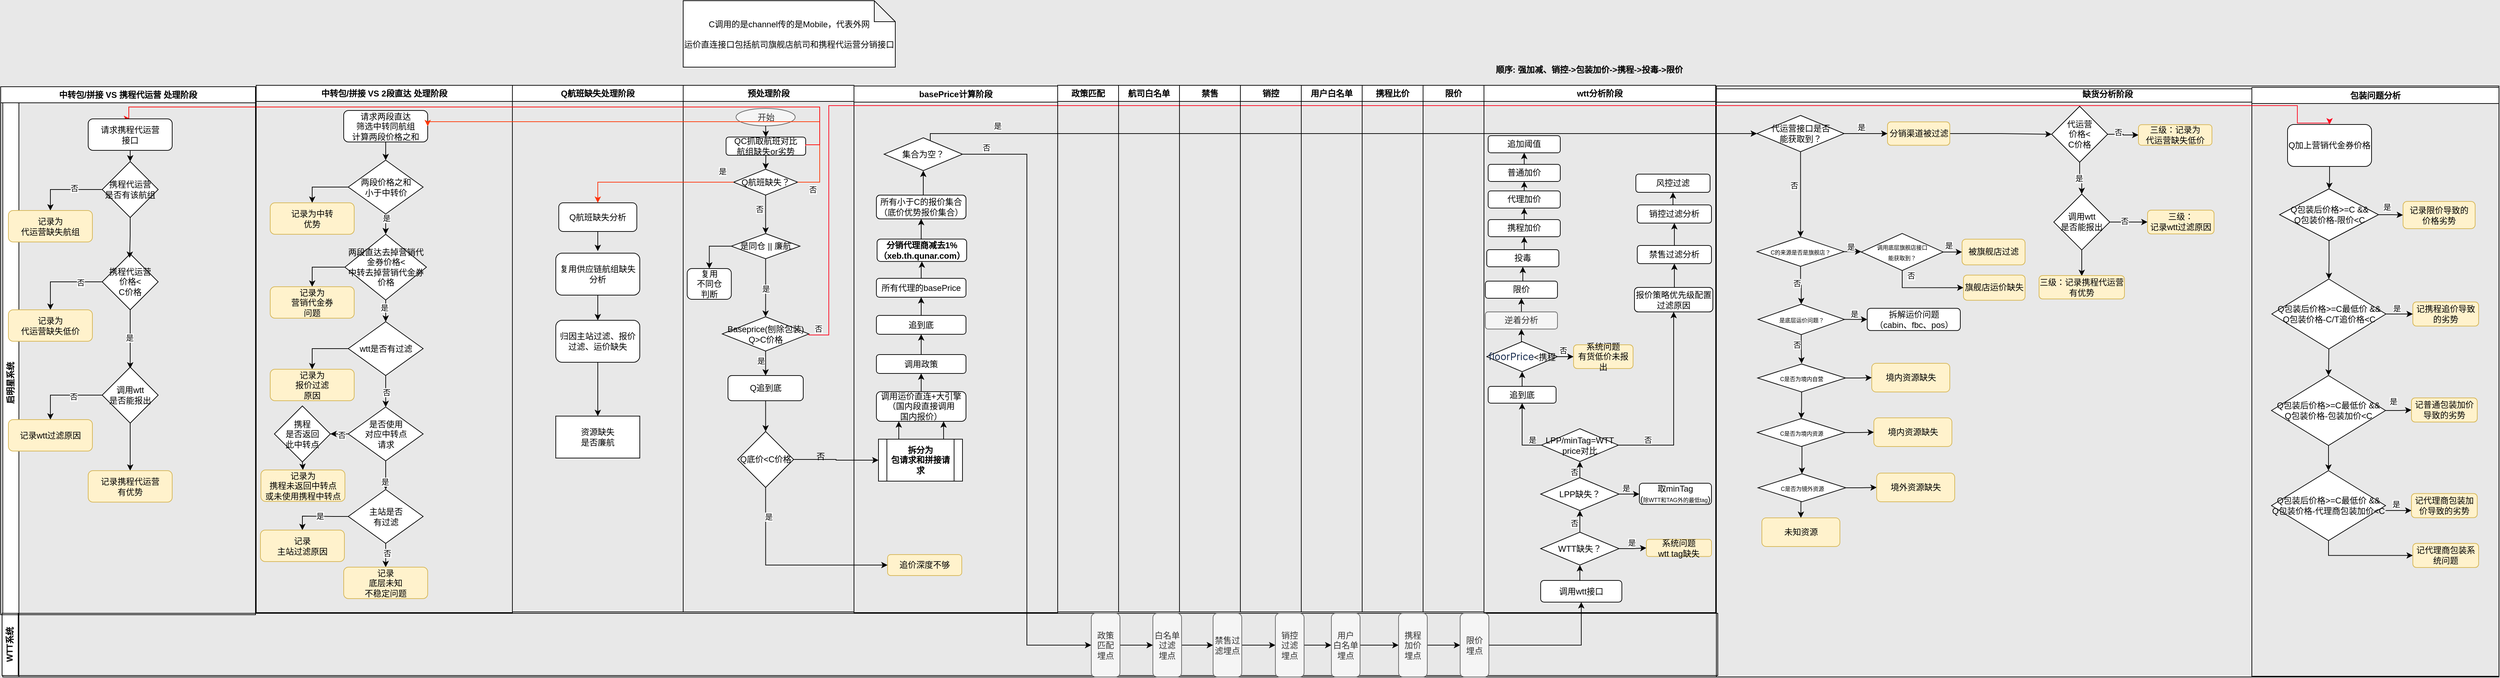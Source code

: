 <mxfile version="24.2.3" type="github">
  <diagram name="第 1 页" id="u_vAOpGsMa_A65YqHHI3">
    <mxGraphModel dx="7831" dy="-2169" grid="0" gridSize="10" guides="1" tooltips="1" connect="1" arrows="1" fold="1" page="0" pageScale="1" pageWidth="827" pageHeight="1169" background="#e8e8e8" math="0" shadow="0">
      <root>
        <mxCell id="0" />
        <mxCell id="1" parent="0" />
        <mxCell id="nK9u0oX0gmOxHQUqsbgI-50" value="缺货分析阶段" style="swimlane;whiteSpace=wrap;html=1;startSize=23;" parent="1" vertex="1">
          <mxGeometry x="-1599" y="4276" width="1118" height="845" as="geometry" />
        </mxCell>
        <mxCell id="D_FfMdJ6p0i8hThaexkr-1" value="启明星系统" style="swimlane;horizontal=0;whiteSpace=wrap;html=1;" parent="nK9u0oX0gmOxHQUqsbgI-50" vertex="1">
          <mxGeometry x="-2448" y="4" width="3566" height="841" as="geometry" />
        </mxCell>
        <mxCell id="CMpfSC7A6ncqSUkJLKif-147" value="境内资源缺失" style="rounded=1;whiteSpace=wrap;html=1;fillColor=#fff2cc;strokeColor=#d6b656;" parent="D_FfMdJ6p0i8hThaexkr-1" vertex="1">
          <mxGeometry x="2673" y="470.5" width="111.5" height="41" as="geometry" />
        </mxCell>
        <mxCell id="f9QR-6WSmLVrbqDejWmz-19" style="edgeStyle=orthogonalEdgeStyle;rounded=0;orthogonalLoop=1;jettySize=auto;html=1;exitX=0.5;exitY=1;exitDx=0;exitDy=0;entryX=0;entryY=0.5;entryDx=0;entryDy=0;" parent="D_FfMdJ6p0i8hThaexkr-1" source="f9QR-6WSmLVrbqDejWmz-2" target="f9QR-6WSmLVrbqDejWmz-13" edge="1">
          <mxGeometry relative="1" as="geometry" />
        </mxCell>
        <mxCell id="f9QR-6WSmLVrbqDejWmz-20" value="否" style="edgeLabel;html=1;align=center;verticalAlign=middle;resizable=0;points=[];" parent="f9QR-6WSmLVrbqDejWmz-19" vertex="1" connectable="0">
          <mxGeometry x="0.445" y="-2" relative="1" as="geometry">
            <mxPoint x="-44" y="-20" as="offset" />
          </mxGeometry>
        </mxCell>
        <mxCell id="f9QR-6WSmLVrbqDejWmz-2" value="&lt;div&gt;&lt;font style=&quot;font-size: 8px;&quot;&gt;调用底层旗舰店接口&lt;br&gt;能获取到？&lt;/font&gt;&lt;br&gt;&lt;/div&gt;" style="rhombus;whiteSpace=wrap;html=1;" parent="D_FfMdJ6p0i8hThaexkr-1" vertex="1">
          <mxGeometry x="2655" y="206.83" width="117" height="53" as="geometry" />
        </mxCell>
        <mxCell id="f9QR-6WSmLVrbqDejWmz-3" value="被旗舰店过滤" style="rounded=1;whiteSpace=wrap;html=1;fillColor=#fff2cc;strokeColor=#d6b656;" parent="D_FfMdJ6p0i8hThaexkr-1" vertex="1">
          <mxGeometry x="2799" y="214.96" width="90" height="36.75" as="geometry" />
        </mxCell>
        <mxCell id="f9QR-6WSmLVrbqDejWmz-4" style="edgeStyle=orthogonalEdgeStyle;rounded=0;orthogonalLoop=1;jettySize=auto;html=1;exitX=1;exitY=0.5;exitDx=0;exitDy=0;entryX=0;entryY=0.5;entryDx=0;entryDy=0;" parent="D_FfMdJ6p0i8hThaexkr-1" source="f9QR-6WSmLVrbqDejWmz-2" target="f9QR-6WSmLVrbqDejWmz-3" edge="1">
          <mxGeometry relative="1" as="geometry" />
        </mxCell>
        <mxCell id="f9QR-6WSmLVrbqDejWmz-5" value="是" style="edgeLabel;html=1;align=center;verticalAlign=middle;resizable=0;points=[];" parent="f9QR-6WSmLVrbqDejWmz-4" vertex="1" connectable="0">
          <mxGeometry x="-0.326" y="-2" relative="1" as="geometry">
            <mxPoint x="-1" y="-12" as="offset" />
          </mxGeometry>
        </mxCell>
        <mxCell id="CMpfSC7A6ncqSUkJLKif-157" value="境内资源缺失" style="rounded=1;whiteSpace=wrap;html=1;fillColor=#fff2cc;strokeColor=#d6b656;" parent="D_FfMdJ6p0i8hThaexkr-1" vertex="1">
          <mxGeometry x="2670" y="392.5" width="111.5" height="41" as="geometry" />
        </mxCell>
        <mxCell id="f9QR-6WSmLVrbqDejWmz-12" style="edgeStyle=orthogonalEdgeStyle;rounded=0;orthogonalLoop=1;jettySize=auto;html=1;exitX=1;exitY=0.5;exitDx=0;exitDy=0;entryX=0;entryY=0.5;entryDx=0;entryDy=0;" parent="D_FfMdJ6p0i8hThaexkr-1" source="f9QR-6WSmLVrbqDejWmz-8" target="f9QR-6WSmLVrbqDejWmz-2" edge="1">
          <mxGeometry relative="1" as="geometry" />
        </mxCell>
        <mxCell id="f9QR-6WSmLVrbqDejWmz-16" value="是" style="edgeLabel;html=1;align=center;verticalAlign=middle;resizable=0;points=[];" parent="f9QR-6WSmLVrbqDejWmz-12" vertex="1" connectable="0">
          <mxGeometry x="-0.435" y="-1" relative="1" as="geometry">
            <mxPoint x="2" y="-8" as="offset" />
          </mxGeometry>
        </mxCell>
        <mxCell id="f9QR-6WSmLVrbqDejWmz-21" style="edgeStyle=orthogonalEdgeStyle;rounded=0;orthogonalLoop=1;jettySize=auto;html=1;exitX=0.5;exitY=1;exitDx=0;exitDy=0;entryX=0.5;entryY=0;entryDx=0;entryDy=0;" parent="D_FfMdJ6p0i8hThaexkr-1" source="f9QR-6WSmLVrbqDejWmz-8" target="f9QR-6WSmLVrbqDejWmz-18" edge="1">
          <mxGeometry relative="1" as="geometry" />
        </mxCell>
        <mxCell id="f9QR-6WSmLVrbqDejWmz-25" value="否" style="edgeLabel;html=1;align=center;verticalAlign=middle;resizable=0;points=[];" parent="f9QR-6WSmLVrbqDejWmz-21" vertex="1" connectable="0">
          <mxGeometry x="0.026" y="-1" relative="1" as="geometry">
            <mxPoint x="-6" y="-4" as="offset" />
          </mxGeometry>
        </mxCell>
        <mxCell id="f9QR-6WSmLVrbqDejWmz-8" value="&lt;span style=&quot;font-size: 8px;&quot;&gt;C的来源是否是旗舰店？&lt;/span&gt;" style="rhombus;whiteSpace=wrap;html=1;" parent="D_FfMdJ6p0i8hThaexkr-1" vertex="1">
          <mxGeometry x="2506" y="211.83" width="124.5" height="42" as="geometry" />
        </mxCell>
        <mxCell id="f9QR-6WSmLVrbqDejWmz-13" value="旗舰店运价缺失" style="rounded=1;whiteSpace=wrap;html=1;fillColor=#fff2cc;strokeColor=#d6b656;" parent="D_FfMdJ6p0i8hThaexkr-1" vertex="1">
          <mxGeometry x="2801" y="266.33" width="88" height="36" as="geometry" />
        </mxCell>
        <mxCell id="f9QR-6WSmLVrbqDejWmz-17" value="拆解运价问题&lt;div&gt;（cabin、fbc、pos）&lt;/div&gt;" style="rounded=1;whiteSpace=wrap;html=1;" parent="D_FfMdJ6p0i8hThaexkr-1" vertex="1">
          <mxGeometry x="2663.5" y="313.88" width="133" height="31.75" as="geometry" />
        </mxCell>
        <mxCell id="f9QR-6WSmLVrbqDejWmz-22" style="edgeStyle=orthogonalEdgeStyle;rounded=0;orthogonalLoop=1;jettySize=auto;html=1;exitX=1;exitY=0.5;exitDx=0;exitDy=0;entryX=0;entryY=0.5;entryDx=0;entryDy=0;" parent="D_FfMdJ6p0i8hThaexkr-1" source="f9QR-6WSmLVrbqDejWmz-18" target="f9QR-6WSmLVrbqDejWmz-17" edge="1">
          <mxGeometry relative="1" as="geometry" />
        </mxCell>
        <mxCell id="f9QR-6WSmLVrbqDejWmz-24" value="是" style="edgeLabel;html=1;align=center;verticalAlign=middle;resizable=0;points=[];" parent="f9QR-6WSmLVrbqDejWmz-22" vertex="1" connectable="0">
          <mxGeometry x="0.088" y="1" relative="1" as="geometry">
            <mxPoint x="-4" y="-7" as="offset" />
          </mxGeometry>
        </mxCell>
        <mxCell id="f9QR-6WSmLVrbqDejWmz-18" value="&lt;span style=&quot;font-size: 8px;&quot;&gt;是底层运价问题？&lt;/span&gt;" style="rhombus;whiteSpace=wrap;html=1;" parent="D_FfMdJ6p0i8hThaexkr-1" vertex="1">
          <mxGeometry x="2507.5" y="308" width="123.5" height="43.5" as="geometry" />
        </mxCell>
        <mxCell id="f9QR-6WSmLVrbqDejWmz-32" value="" style="edgeStyle=orthogonalEdgeStyle;rounded=0;orthogonalLoop=1;jettySize=auto;html=1;" parent="D_FfMdJ6p0i8hThaexkr-1" source="f9QR-6WSmLVrbqDejWmz-26" target="f9QR-6WSmLVrbqDejWmz-31" edge="1">
          <mxGeometry relative="1" as="geometry" />
        </mxCell>
        <mxCell id="f9QR-6WSmLVrbqDejWmz-90" style="edgeStyle=orthogonalEdgeStyle;rounded=0;orthogonalLoop=1;jettySize=auto;html=1;exitX=1;exitY=0.5;exitDx=0;exitDy=0;" parent="D_FfMdJ6p0i8hThaexkr-1" source="f9QR-6WSmLVrbqDejWmz-26" target="CMpfSC7A6ncqSUkJLKif-157" edge="1">
          <mxGeometry relative="1" as="geometry" />
        </mxCell>
        <mxCell id="f9QR-6WSmLVrbqDejWmz-26" value="&lt;span style=&quot;font-size: 8px;&quot;&gt;C是否为境内自营&lt;/span&gt;" style="rhombus;whiteSpace=wrap;html=1;" parent="D_FfMdJ6p0i8hThaexkr-1" vertex="1">
          <mxGeometry x="2507" y="393.5" width="125.5" height="40" as="geometry" />
        </mxCell>
        <mxCell id="f9QR-6WSmLVrbqDejWmz-29" style="edgeStyle=orthogonalEdgeStyle;rounded=0;orthogonalLoop=1;jettySize=auto;html=1;exitX=0.5;exitY=1;exitDx=0;exitDy=0;entryX=0.5;entryY=-0.016;entryDx=0;entryDy=0;entryPerimeter=0;" parent="D_FfMdJ6p0i8hThaexkr-1" source="f9QR-6WSmLVrbqDejWmz-18" target="f9QR-6WSmLVrbqDejWmz-26" edge="1">
          <mxGeometry relative="1" as="geometry" />
        </mxCell>
        <mxCell id="f9QR-6WSmLVrbqDejWmz-30" value="否" style="edgeLabel;html=1;align=center;verticalAlign=middle;resizable=0;points=[];" parent="f9QR-6WSmLVrbqDejWmz-29" vertex="1" connectable="0">
          <mxGeometry x="-0.411" relative="1" as="geometry">
            <mxPoint x="-7" y="2" as="offset" />
          </mxGeometry>
        </mxCell>
        <mxCell id="Fc1ScWfCSrpP2nkaMIbw-38" value="&lt;font style=&quot;font-size: 12px;&quot;&gt;&lt;font style=&quot;&quot;&gt;代运营接口是否&lt;br&gt;&lt;/font&gt;&lt;font style=&quot;&quot;&gt;能获取到？&lt;/font&gt;&lt;/font&gt;" style="rhombus;whiteSpace=wrap;html=1;" parent="D_FfMdJ6p0i8hThaexkr-1" vertex="1">
          <mxGeometry x="2506" y="38" width="124.5" height="52" as="geometry" />
        </mxCell>
        <mxCell id="f9QR-6WSmLVrbqDejWmz-9" style="edgeStyle=orthogonalEdgeStyle;rounded=0;orthogonalLoop=1;jettySize=auto;html=1;exitX=0.5;exitY=1;exitDx=0;exitDy=0;" parent="D_FfMdJ6p0i8hThaexkr-1" source="Fc1ScWfCSrpP2nkaMIbw-38" target="f9QR-6WSmLVrbqDejWmz-8" edge="1">
          <mxGeometry relative="1" as="geometry" />
        </mxCell>
        <mxCell id="f9QR-6WSmLVrbqDejWmz-10" value="否" style="edgeLabel;html=1;align=center;verticalAlign=middle;resizable=0;points=[];" parent="f9QR-6WSmLVrbqDejWmz-9" vertex="1" connectable="0">
          <mxGeometry x="-0.272" y="1" relative="1" as="geometry">
            <mxPoint x="-11" y="3" as="offset" />
          </mxGeometry>
        </mxCell>
        <mxCell id="csmRU1v5mNoPCmEhH9a8-119" style="edgeStyle=orthogonalEdgeStyle;rounded=0;orthogonalLoop=1;jettySize=auto;html=1;" edge="1" parent="D_FfMdJ6p0i8hThaexkr-1" source="CMpfSC7A6ncqSUkJLKif-66" target="csmRU1v5mNoPCmEhH9a8-93">
          <mxGeometry relative="1" as="geometry" />
        </mxCell>
        <mxCell id="CMpfSC7A6ncqSUkJLKif-66" value="分销渠道被过滤" style="rounded=1;whiteSpace=wrap;html=1;fillColor=#fff2cc;strokeColor=#d6b656;" parent="D_FfMdJ6p0i8hThaexkr-1" vertex="1">
          <mxGeometry x="2692.5" y="47.25" width="89" height="33.5" as="geometry" />
        </mxCell>
        <mxCell id="CMpfSC7A6ncqSUkJLKif-67" style="edgeStyle=orthogonalEdgeStyle;rounded=0;orthogonalLoop=1;jettySize=auto;html=1;exitX=1;exitY=0.5;exitDx=0;exitDy=0;entryX=0;entryY=0.5;entryDx=0;entryDy=0;" parent="D_FfMdJ6p0i8hThaexkr-1" source="Fc1ScWfCSrpP2nkaMIbw-38" target="CMpfSC7A6ncqSUkJLKif-66" edge="1">
          <mxGeometry relative="1" as="geometry" />
        </mxCell>
        <mxCell id="CMpfSC7A6ncqSUkJLKif-68" value="是" style="edgeLabel;html=1;align=center;verticalAlign=middle;resizable=0;points=[];" parent="CMpfSC7A6ncqSUkJLKif-67" vertex="1" connectable="0">
          <mxGeometry x="-0.326" y="-2" relative="1" as="geometry">
            <mxPoint x="3" y="-11" as="offset" />
          </mxGeometry>
        </mxCell>
        <mxCell id="f9QR-6WSmLVrbqDejWmz-34" style="edgeStyle=orthogonalEdgeStyle;rounded=0;orthogonalLoop=1;jettySize=auto;html=1;exitX=0.5;exitY=1;exitDx=0;exitDy=0;entryX=0.5;entryY=0;entryDx=0;entryDy=0;" parent="D_FfMdJ6p0i8hThaexkr-1" source="f9QR-6WSmLVrbqDejWmz-31" target="f9QR-6WSmLVrbqDejWmz-33" edge="1">
          <mxGeometry relative="1" as="geometry" />
        </mxCell>
        <mxCell id="f9QR-6WSmLVrbqDejWmz-91" style="edgeStyle=orthogonalEdgeStyle;rounded=0;orthogonalLoop=1;jettySize=auto;html=1;exitX=1;exitY=0.5;exitDx=0;exitDy=0;entryX=0;entryY=0.5;entryDx=0;entryDy=0;" parent="D_FfMdJ6p0i8hThaexkr-1" source="f9QR-6WSmLVrbqDejWmz-31" target="CMpfSC7A6ncqSUkJLKif-147" edge="1">
          <mxGeometry relative="1" as="geometry" />
        </mxCell>
        <mxCell id="f9QR-6WSmLVrbqDejWmz-31" value="&lt;span style=&quot;font-size: 8px;&quot;&gt;C是否为境内资源&lt;/span&gt;" style="rhombus;whiteSpace=wrap;html=1;" parent="D_FfMdJ6p0i8hThaexkr-1" vertex="1">
          <mxGeometry x="2506.5" y="471.5" width="125.5" height="40" as="geometry" />
        </mxCell>
        <mxCell id="f9QR-6WSmLVrbqDejWmz-92" style="edgeStyle=orthogonalEdgeStyle;rounded=0;orthogonalLoop=1;jettySize=auto;html=1;exitX=1;exitY=0.5;exitDx=0;exitDy=0;entryX=0;entryY=0.5;entryDx=0;entryDy=0;" parent="D_FfMdJ6p0i8hThaexkr-1" source="f9QR-6WSmLVrbqDejWmz-33" target="f9QR-6WSmLVrbqDejWmz-89" edge="1">
          <mxGeometry relative="1" as="geometry" />
        </mxCell>
        <mxCell id="f9QR-6WSmLVrbqDejWmz-93" style="edgeStyle=orthogonalEdgeStyle;rounded=0;orthogonalLoop=1;jettySize=auto;html=1;exitX=0.5;exitY=1;exitDx=0;exitDy=0;entryX=0.5;entryY=0;entryDx=0;entryDy=0;" parent="D_FfMdJ6p0i8hThaexkr-1" source="f9QR-6WSmLVrbqDejWmz-33" target="f9QR-6WSmLVrbqDejWmz-88" edge="1">
          <mxGeometry relative="1" as="geometry" />
        </mxCell>
        <mxCell id="f9QR-6WSmLVrbqDejWmz-33" value="&lt;span style=&quot;font-size: 8px;&quot;&gt;C是否为镜外资源&lt;/span&gt;" style="rhombus;whiteSpace=wrap;html=1;" parent="D_FfMdJ6p0i8hThaexkr-1" vertex="1">
          <mxGeometry x="2507.5" y="550.5" width="125.5" height="40" as="geometry" />
        </mxCell>
        <mxCell id="f9QR-6WSmLVrbqDejWmz-88" value="未知资源" style="rounded=1;whiteSpace=wrap;html=1;fillColor=#fff2cc;strokeColor=#d6b656;" parent="D_FfMdJ6p0i8hThaexkr-1" vertex="1">
          <mxGeometry x="2513" y="613.5" width="111.5" height="41" as="geometry" />
        </mxCell>
        <mxCell id="f9QR-6WSmLVrbqDejWmz-89" value="境外资源缺失" style="rounded=1;whiteSpace=wrap;html=1;fillColor=#fff2cc;strokeColor=#d6b656;" parent="D_FfMdJ6p0i8hThaexkr-1" vertex="1">
          <mxGeometry x="2677" y="549.5" width="111.5" height="41" as="geometry" />
        </mxCell>
        <mxCell id="csmRU1v5mNoPCmEhH9a8-73" value="&lt;b&gt;分销代理商减去1%（xeb.th.qunar.com）&lt;/b&gt;" style="rounded=1;whiteSpace=wrap;html=1;" vertex="1" parent="D_FfMdJ6p0i8hThaexkr-1">
          <mxGeometry x="1249" y="214.83" width="128" height="32" as="geometry" />
        </mxCell>
        <mxCell id="csmRU1v5mNoPCmEhH9a8-91" style="edgeStyle=orthogonalEdgeStyle;rounded=0;orthogonalLoop=1;jettySize=auto;html=1;exitX=0.5;exitY=1;exitDx=0;exitDy=0;entryX=0.5;entryY=0;entryDx=0;entryDy=0;" edge="1" source="csmRU1v5mNoPCmEhH9a8-93" parent="D_FfMdJ6p0i8hThaexkr-1" target="csmRU1v5mNoPCmEhH9a8-98">
          <mxGeometry relative="1" as="geometry">
            <mxPoint x="2888" y="487.38" as="targetPoint" />
          </mxGeometry>
        </mxCell>
        <mxCell id="csmRU1v5mNoPCmEhH9a8-92" value="是" style="edgeLabel;html=1;align=center;verticalAlign=middle;resizable=0;points=[];" vertex="1" connectable="0" parent="csmRU1v5mNoPCmEhH9a8-91">
          <mxGeometry x="-0.071" y="-1" relative="1" as="geometry">
            <mxPoint as="offset" />
          </mxGeometry>
        </mxCell>
        <mxCell id="csmRU1v5mNoPCmEhH9a8-118" style="edgeStyle=orthogonalEdgeStyle;rounded=0;orthogonalLoop=1;jettySize=auto;html=1;exitX=1;exitY=0.5;exitDx=0;exitDy=0;entryX=0;entryY=0.5;entryDx=0;entryDy=0;" edge="1" parent="D_FfMdJ6p0i8hThaexkr-1" source="csmRU1v5mNoPCmEhH9a8-93" target="csmRU1v5mNoPCmEhH9a8-94">
          <mxGeometry relative="1" as="geometry" />
        </mxCell>
        <mxCell id="csmRU1v5mNoPCmEhH9a8-120" value="否" style="edgeLabel;html=1;align=center;verticalAlign=middle;resizable=0;points=[];" vertex="1" connectable="0" parent="csmRU1v5mNoPCmEhH9a8-118">
          <mxGeometry x="-0.338" y="3" relative="1" as="geometry">
            <mxPoint as="offset" />
          </mxGeometry>
        </mxCell>
        <mxCell id="csmRU1v5mNoPCmEhH9a8-93" value="代运营&lt;br&gt;价格&amp;lt;&lt;br&gt;C价格" style="rhombus;whiteSpace=wrap;html=1;" vertex="1" parent="D_FfMdJ6p0i8hThaexkr-1">
          <mxGeometry x="2927" y="25" width="80" height="80" as="geometry" />
        </mxCell>
        <mxCell id="csmRU1v5mNoPCmEhH9a8-94" value="三级：记录为&lt;br&gt;代运营缺失低价" style="rounded=1;whiteSpace=wrap;html=1;fillColor=#fff2cc;strokeColor=#d6b656;" vertex="1" parent="D_FfMdJ6p0i8hThaexkr-1">
          <mxGeometry x="3051" y="51.25" width="105" height="29.5" as="geometry" />
        </mxCell>
        <mxCell id="csmRU1v5mNoPCmEhH9a8-97" style="edgeStyle=orthogonalEdgeStyle;rounded=0;orthogonalLoop=1;jettySize=auto;html=1;exitX=0.5;exitY=1;exitDx=0;exitDy=0;" edge="1" source="csmRU1v5mNoPCmEhH9a8-98" parent="D_FfMdJ6p0i8hThaexkr-1">
          <mxGeometry relative="1" as="geometry">
            <mxPoint x="2970" y="267.75" as="targetPoint" />
          </mxGeometry>
        </mxCell>
        <mxCell id="csmRU1v5mNoPCmEhH9a8-117" style="edgeStyle=orthogonalEdgeStyle;rounded=0;orthogonalLoop=1;jettySize=auto;html=1;exitX=1;exitY=0.5;exitDx=0;exitDy=0;" edge="1" parent="D_FfMdJ6p0i8hThaexkr-1" source="csmRU1v5mNoPCmEhH9a8-98" target="csmRU1v5mNoPCmEhH9a8-99">
          <mxGeometry relative="1" as="geometry" />
        </mxCell>
        <mxCell id="csmRU1v5mNoPCmEhH9a8-121" value="否" style="edgeLabel;html=1;align=center;verticalAlign=middle;resizable=0;points=[];" vertex="1" connectable="0" parent="csmRU1v5mNoPCmEhH9a8-117">
          <mxGeometry x="-0.235" y="2" relative="1" as="geometry">
            <mxPoint as="offset" />
          </mxGeometry>
        </mxCell>
        <mxCell id="csmRU1v5mNoPCmEhH9a8-98" value="调用wtt&lt;br&gt;是否能报出" style="rhombus;whiteSpace=wrap;html=1;" vertex="1" parent="D_FfMdJ6p0i8hThaexkr-1">
          <mxGeometry x="2930" y="150.46" width="80" height="80" as="geometry" />
        </mxCell>
        <mxCell id="csmRU1v5mNoPCmEhH9a8-99" value="三级：&lt;br&gt;记录wtt过滤原因" style="rounded=1;whiteSpace=wrap;html=1;fillColor=#fff2cc;strokeColor=#d6b656;" vertex="1" parent="D_FfMdJ6p0i8hThaexkr-1">
          <mxGeometry x="3064" y="173.46" width="95" height="34" as="geometry" />
        </mxCell>
        <mxCell id="csmRU1v5mNoPCmEhH9a8-100" value="三级：记录携程代运营&lt;br&gt;有优势" style="rounded=1;whiteSpace=wrap;html=1;fillColor=#fff2cc;strokeColor=#d6b656;" vertex="1" parent="D_FfMdJ6p0i8hThaexkr-1">
          <mxGeometry x="2909" y="267" width="122" height="33.5" as="geometry" />
        </mxCell>
        <mxCell id="nK9u0oX0gmOxHQUqsbgI-34" value="包装问题分析" style="swimlane;whiteSpace=wrap;html=1;startSize=23;" parent="D_FfMdJ6p0i8hThaexkr-1" vertex="1">
          <mxGeometry x="3213" y="-2" width="353" height="842" as="geometry" />
        </mxCell>
        <mxCell id="nK9u0oX0gmOxHQUqsbgI-41" style="edgeStyle=orthogonalEdgeStyle;rounded=0;orthogonalLoop=1;jettySize=auto;html=1;exitX=1;exitY=0.5;exitDx=0;exitDy=0;" parent="nK9u0oX0gmOxHQUqsbgI-34" source="nK9u0oX0gmOxHQUqsbgI-43" target="nK9u0oX0gmOxHQUqsbgI-44" edge="1">
          <mxGeometry relative="1" as="geometry" />
        </mxCell>
        <mxCell id="CMpfSC7A6ncqSUkJLKif-99" value="是" style="edgeLabel;html=1;align=center;verticalAlign=middle;resizable=0;points=[];" parent="nK9u0oX0gmOxHQUqsbgI-41" vertex="1" connectable="0">
          <mxGeometry x="-0.193" y="2" relative="1" as="geometry">
            <mxPoint x="-3" y="-9" as="offset" />
          </mxGeometry>
        </mxCell>
        <mxCell id="nK9u0oX0gmOxHQUqsbgI-42" style="edgeStyle=orthogonalEdgeStyle;rounded=0;orthogonalLoop=1;jettySize=auto;html=1;exitX=0.5;exitY=1;exitDx=0;exitDy=0;" parent="nK9u0oX0gmOxHQUqsbgI-34" source="nK9u0oX0gmOxHQUqsbgI-43" target="nK9u0oX0gmOxHQUqsbgI-47" edge="1">
          <mxGeometry relative="1" as="geometry" />
        </mxCell>
        <mxCell id="nK9u0oX0gmOxHQUqsbgI-43" value="Q包装后价格&amp;gt;=C &amp;amp;&amp;amp;&lt;br&gt;Q包装价格-限价&amp;lt;C" style="rhombus;whiteSpace=wrap;html=1;" parent="nK9u0oX0gmOxHQUqsbgI-34" vertex="1">
          <mxGeometry x="39.5" y="145" width="141.5" height="74" as="geometry" />
        </mxCell>
        <mxCell id="nK9u0oX0gmOxHQUqsbgI-44" value="记录限价导致的&lt;br&gt;价格劣势" style="rounded=1;whiteSpace=wrap;html=1;fillColor=#fff2cc;strokeColor=#d6b656;" parent="nK9u0oX0gmOxHQUqsbgI-34" vertex="1">
          <mxGeometry x="216" y="163" width="103" height="39" as="geometry" />
        </mxCell>
        <mxCell id="nK9u0oX0gmOxHQUqsbgI-45" value="记携程追价导致&lt;br&gt;的劣势" style="rounded=1;whiteSpace=wrap;html=1;fillColor=#fff2cc;strokeColor=#d6b656;" parent="nK9u0oX0gmOxHQUqsbgI-34" vertex="1">
          <mxGeometry x="230" y="306.75" width="94" height="34.5" as="geometry" />
        </mxCell>
        <mxCell id="CMpfSC7A6ncqSUkJLKif-97" style="edgeStyle=orthogonalEdgeStyle;rounded=0;orthogonalLoop=1;jettySize=auto;html=1;exitX=1;exitY=0.5;exitDx=0;exitDy=0;entryX=0;entryY=0.5;entryDx=0;entryDy=0;" parent="nK9u0oX0gmOxHQUqsbgI-34" source="nK9u0oX0gmOxHQUqsbgI-47" target="nK9u0oX0gmOxHQUqsbgI-45" edge="1">
          <mxGeometry relative="1" as="geometry" />
        </mxCell>
        <mxCell id="CMpfSC7A6ncqSUkJLKif-100" value="是" style="edgeLabel;html=1;align=center;verticalAlign=middle;resizable=0;points=[];" parent="CMpfSC7A6ncqSUkJLKif-97" vertex="1" connectable="0">
          <mxGeometry x="-0.209" y="1" relative="1" as="geometry">
            <mxPoint y="-7" as="offset" />
          </mxGeometry>
        </mxCell>
        <mxCell id="CMpfSC7A6ncqSUkJLKif-104" style="edgeStyle=orthogonalEdgeStyle;rounded=0;orthogonalLoop=1;jettySize=auto;html=1;exitX=0.5;exitY=1;exitDx=0;exitDy=0;entryX=0.5;entryY=0;entryDx=0;entryDy=0;" parent="nK9u0oX0gmOxHQUqsbgI-34" source="nK9u0oX0gmOxHQUqsbgI-47" target="CMpfSC7A6ncqSUkJLKif-101" edge="1">
          <mxGeometry relative="1" as="geometry" />
        </mxCell>
        <mxCell id="nK9u0oX0gmOxHQUqsbgI-47" value="Q包装后价格&amp;gt;=C最低价 &amp;amp;&amp;amp;&lt;br&gt;Q包装价格-C/T追价格&amp;lt;C" style="rhombus;whiteSpace=wrap;html=1;" parent="nK9u0oX0gmOxHQUqsbgI-34" vertex="1">
          <mxGeometry x="28.5" y="274" width="163" height="100" as="geometry" />
        </mxCell>
        <mxCell id="CMpfSC7A6ncqSUkJLKif-103" style="edgeStyle=orthogonalEdgeStyle;rounded=0;orthogonalLoop=1;jettySize=auto;html=1;exitX=1;exitY=0.5;exitDx=0;exitDy=0;" parent="nK9u0oX0gmOxHQUqsbgI-34" source="CMpfSC7A6ncqSUkJLKif-101" target="CMpfSC7A6ncqSUkJLKif-102" edge="1">
          <mxGeometry relative="1" as="geometry" />
        </mxCell>
        <mxCell id="CMpfSC7A6ncqSUkJLKif-109" style="edgeStyle=orthogonalEdgeStyle;rounded=0;orthogonalLoop=1;jettySize=auto;html=1;exitX=0.5;exitY=1;exitDx=0;exitDy=0;entryX=0.5;entryY=0;entryDx=0;entryDy=0;" parent="nK9u0oX0gmOxHQUqsbgI-34" source="CMpfSC7A6ncqSUkJLKif-101" target="CMpfSC7A6ncqSUkJLKif-105" edge="1">
          <mxGeometry relative="1" as="geometry" />
        </mxCell>
        <mxCell id="CMpfSC7A6ncqSUkJLKif-101" value="Q包装后价格&amp;gt;=C最低价 &amp;amp;&amp;amp;&lt;br&gt;Q包装价格-包装加价&amp;lt;C" style="rhombus;whiteSpace=wrap;html=1;" parent="nK9u0oX0gmOxHQUqsbgI-34" vertex="1">
          <mxGeometry x="28" y="412" width="163" height="100" as="geometry" />
        </mxCell>
        <mxCell id="CMpfSC7A6ncqSUkJLKif-102" value="记普通包装加价导致的劣势" style="rounded=1;whiteSpace=wrap;html=1;fillColor=#fff2cc;strokeColor=#d6b656;" parent="nK9u0oX0gmOxHQUqsbgI-34" vertex="1">
          <mxGeometry x="228" y="444" width="94" height="34.5" as="geometry" />
        </mxCell>
        <mxCell id="CMpfSC7A6ncqSUkJLKif-107" style="edgeStyle=orthogonalEdgeStyle;rounded=0;orthogonalLoop=1;jettySize=auto;html=1;exitX=1;exitY=0.5;exitDx=0;exitDy=0;" parent="nK9u0oX0gmOxHQUqsbgI-34" edge="1">
          <mxGeometry relative="1" as="geometry">
            <mxPoint x="191" y="605" as="sourcePoint" />
            <mxPoint x="228" y="605.067" as="targetPoint" />
          </mxGeometry>
        </mxCell>
        <mxCell id="CMpfSC7A6ncqSUkJLKif-112" value="是" style="edgeLabel;html=1;align=center;verticalAlign=middle;resizable=0;points=[];" parent="CMpfSC7A6ncqSUkJLKif-107" vertex="1" connectable="0">
          <mxGeometry x="-0.389" y="1" relative="1" as="geometry">
            <mxPoint x="3" y="-8" as="offset" />
          </mxGeometry>
        </mxCell>
        <mxCell id="CMpfSC7A6ncqSUkJLKif-115" value="是" style="edgeLabel;html=1;align=center;verticalAlign=middle;resizable=0;points=[];" parent="CMpfSC7A6ncqSUkJLKif-107" vertex="1" connectable="0">
          <mxGeometry x="-0.389" y="1" relative="1" as="geometry">
            <mxPoint x="-1" y="-155" as="offset" />
          </mxGeometry>
        </mxCell>
        <mxCell id="xsKbB9Cp7bhb-5KW6WHk-18" style="edgeStyle=orthogonalEdgeStyle;rounded=0;orthogonalLoop=1;jettySize=auto;html=1;exitX=0.5;exitY=1;exitDx=0;exitDy=0;entryX=0;entryY=0.5;entryDx=0;entryDy=0;" parent="nK9u0oX0gmOxHQUqsbgI-34" source="CMpfSC7A6ncqSUkJLKif-105" target="CMpfSC7A6ncqSUkJLKif-110" edge="1">
          <mxGeometry relative="1" as="geometry" />
        </mxCell>
        <mxCell id="CMpfSC7A6ncqSUkJLKif-105" value="Q包装后价格&amp;gt;=C最低价 &amp;amp;&amp;amp;&lt;br&gt;Q包装价格-代理商包装加价&amp;lt;C" style="rhombus;whiteSpace=wrap;html=1;" parent="nK9u0oX0gmOxHQUqsbgI-34" vertex="1">
          <mxGeometry x="28" y="548" width="163" height="100" as="geometry" />
        </mxCell>
        <mxCell id="CMpfSC7A6ncqSUkJLKif-106" value="记代理商包装加价导致的劣势" style="rounded=1;whiteSpace=wrap;html=1;fillColor=#fff2cc;strokeColor=#d6b656;" parent="nK9u0oX0gmOxHQUqsbgI-34" vertex="1">
          <mxGeometry x="228" y="580.75" width="94" height="34.5" as="geometry" />
        </mxCell>
        <mxCell id="CMpfSC7A6ncqSUkJLKif-110" value="记代理商包装系统问题" style="rounded=1;whiteSpace=wrap;html=1;fillColor=#fff2cc;strokeColor=#d6b656;" parent="nK9u0oX0gmOxHQUqsbgI-34" vertex="1">
          <mxGeometry x="230" y="652" width="94" height="34.5" as="geometry" />
        </mxCell>
        <mxCell id="xsKbB9Cp7bhb-5KW6WHk-17" style="edgeStyle=orthogonalEdgeStyle;rounded=0;orthogonalLoop=1;jettySize=auto;html=1;exitX=0.5;exitY=1;exitDx=0;exitDy=0;" parent="nK9u0oX0gmOxHQUqsbgI-34" source="xsKbB9Cp7bhb-5KW6WHk-15" target="nK9u0oX0gmOxHQUqsbgI-43" edge="1">
          <mxGeometry relative="1" as="geometry" />
        </mxCell>
        <mxCell id="xsKbB9Cp7bhb-5KW6WHk-15" value="Q加上营销代金券价格" style="rounded=1;whiteSpace=wrap;html=1;" parent="nK9u0oX0gmOxHQUqsbgI-34" vertex="1">
          <mxGeometry x="51" y="53" width="120" height="60" as="geometry" />
        </mxCell>
        <mxCell id="Fc1ScWfCSrpP2nkaMIbw-42" value="WTT系统" style="swimlane;horizontal=0;whiteSpace=wrap;html=1;" parent="D_FfMdJ6p0i8hThaexkr-1" vertex="1">
          <mxGeometry x="-1" y="750" width="2451" height="89" as="geometry" />
        </mxCell>
        <mxCell id="Fc1ScWfCSrpP2nkaMIbw-66" style="edgeStyle=orthogonalEdgeStyle;rounded=0;orthogonalLoop=1;jettySize=auto;html=1;exitX=1;exitY=0.5;exitDx=0;exitDy=0;entryX=0;entryY=0.5;entryDx=0;entryDy=0;" parent="Fc1ScWfCSrpP2nkaMIbw-42" source="Fc1ScWfCSrpP2nkaMIbw-45" target="Fc1ScWfCSrpP2nkaMIbw-47" edge="1">
          <mxGeometry relative="1" as="geometry" />
        </mxCell>
        <mxCell id="Fc1ScWfCSrpP2nkaMIbw-45" value="政策&lt;br&gt;匹配&lt;br&gt;埋点" style="rounded=1;whiteSpace=wrap;html=1;fillColor=#f5f5f5;fontColor=#333333;strokeColor=#666666;" parent="Fc1ScWfCSrpP2nkaMIbw-42" vertex="1">
          <mxGeometry x="1556" width="41" height="91" as="geometry" />
        </mxCell>
        <mxCell id="Fc1ScWfCSrpP2nkaMIbw-67" style="edgeStyle=orthogonalEdgeStyle;rounded=0;orthogonalLoop=1;jettySize=auto;html=1;exitX=1;exitY=0.5;exitDx=0;exitDy=0;entryX=0;entryY=0.5;entryDx=0;entryDy=0;" parent="Fc1ScWfCSrpP2nkaMIbw-42" source="Fc1ScWfCSrpP2nkaMIbw-47" target="Fc1ScWfCSrpP2nkaMIbw-48" edge="1">
          <mxGeometry relative="1" as="geometry" />
        </mxCell>
        <mxCell id="Fc1ScWfCSrpP2nkaMIbw-47" value="白名单过滤&lt;br&gt;埋点" style="rounded=1;whiteSpace=wrap;html=1;fillColor=#f5f5f5;fontColor=#333333;strokeColor=#666666;" parent="Fc1ScWfCSrpP2nkaMIbw-42" vertex="1">
          <mxGeometry x="1644" width="41" height="91" as="geometry" />
        </mxCell>
        <mxCell id="Fc1ScWfCSrpP2nkaMIbw-68" style="edgeStyle=orthogonalEdgeStyle;rounded=0;orthogonalLoop=1;jettySize=auto;html=1;exitX=1;exitY=0.5;exitDx=0;exitDy=0;entryX=0;entryY=0.5;entryDx=0;entryDy=0;" parent="Fc1ScWfCSrpP2nkaMIbw-42" source="Fc1ScWfCSrpP2nkaMIbw-48" target="Fc1ScWfCSrpP2nkaMIbw-49" edge="1">
          <mxGeometry relative="1" as="geometry" />
        </mxCell>
        <mxCell id="Fc1ScWfCSrpP2nkaMIbw-48" value="禁售过滤埋点" style="rounded=1;whiteSpace=wrap;html=1;fillColor=#f5f5f5;fontColor=#333333;strokeColor=#666666;" parent="Fc1ScWfCSrpP2nkaMIbw-42" vertex="1">
          <mxGeometry x="1730" width="41" height="91" as="geometry" />
        </mxCell>
        <mxCell id="Fc1ScWfCSrpP2nkaMIbw-69" style="edgeStyle=orthogonalEdgeStyle;rounded=0;orthogonalLoop=1;jettySize=auto;html=1;exitX=1;exitY=0.5;exitDx=0;exitDy=0;entryX=0;entryY=0.5;entryDx=0;entryDy=0;" parent="Fc1ScWfCSrpP2nkaMIbw-42" source="Fc1ScWfCSrpP2nkaMIbw-49" target="Fc1ScWfCSrpP2nkaMIbw-55" edge="1">
          <mxGeometry relative="1" as="geometry" />
        </mxCell>
        <mxCell id="Fc1ScWfCSrpP2nkaMIbw-49" value="销控&lt;br&gt;过滤&lt;br&gt;埋点" style="rounded=1;whiteSpace=wrap;html=1;fillColor=#f5f5f5;fontColor=#333333;strokeColor=#666666;" parent="Fc1ScWfCSrpP2nkaMIbw-42" vertex="1">
          <mxGeometry x="1819" width="41" height="91" as="geometry" />
        </mxCell>
        <mxCell id="Fc1ScWfCSrpP2nkaMIbw-70" style="edgeStyle=orthogonalEdgeStyle;rounded=0;orthogonalLoop=1;jettySize=auto;html=1;exitX=1;exitY=0.5;exitDx=0;exitDy=0;entryX=0;entryY=0.5;entryDx=0;entryDy=0;" parent="Fc1ScWfCSrpP2nkaMIbw-42" source="Fc1ScWfCSrpP2nkaMIbw-55" target="Fc1ScWfCSrpP2nkaMIbw-56" edge="1">
          <mxGeometry relative="1" as="geometry" />
        </mxCell>
        <mxCell id="Fc1ScWfCSrpP2nkaMIbw-55" value="用户&lt;br&gt;白名单&lt;br&gt;埋点" style="rounded=1;whiteSpace=wrap;html=1;fillColor=#f5f5f5;fontColor=#333333;strokeColor=#666666;" parent="Fc1ScWfCSrpP2nkaMIbw-42" vertex="1">
          <mxGeometry x="1899" width="41" height="91" as="geometry" />
        </mxCell>
        <mxCell id="Fc1ScWfCSrpP2nkaMIbw-71" style="edgeStyle=orthogonalEdgeStyle;rounded=0;orthogonalLoop=1;jettySize=auto;html=1;exitX=1;exitY=0.5;exitDx=0;exitDy=0;entryX=0;entryY=0.5;entryDx=0;entryDy=0;" parent="Fc1ScWfCSrpP2nkaMIbw-42" source="Fc1ScWfCSrpP2nkaMIbw-56" target="Fc1ScWfCSrpP2nkaMIbw-57" edge="1">
          <mxGeometry relative="1" as="geometry" />
        </mxCell>
        <mxCell id="Fc1ScWfCSrpP2nkaMIbw-56" value="携程&lt;br&gt;加价&lt;br&gt;埋点" style="rounded=1;whiteSpace=wrap;html=1;fillColor=#f5f5f5;fontColor=#333333;strokeColor=#666666;" parent="Fc1ScWfCSrpP2nkaMIbw-42" vertex="1">
          <mxGeometry x="1995" width="41" height="91" as="geometry" />
        </mxCell>
        <mxCell id="Fc1ScWfCSrpP2nkaMIbw-57" value="限价&lt;br&gt;埋点" style="rounded=1;whiteSpace=wrap;html=1;fillColor=#f5f5f5;fontColor=#333333;strokeColor=#666666;" parent="Fc1ScWfCSrpP2nkaMIbw-42" vertex="1">
          <mxGeometry x="2083" width="41" height="91" as="geometry" />
        </mxCell>
        <mxCell id="CMpfSC7A6ncqSUkJLKif-64" style="edgeStyle=orthogonalEdgeStyle;rounded=0;orthogonalLoop=1;jettySize=auto;html=1;exitX=0.5;exitY=0;exitDx=0;exitDy=0;" parent="D_FfMdJ6p0i8hThaexkr-1" edge="1">
          <mxGeometry relative="1" as="geometry">
            <Array as="points">
              <mxPoint x="1325" y="64.01" />
            </Array>
            <mxPoint x="1325" y="75.01" as="sourcePoint" />
            <mxPoint x="2506" y="64.01" as="targetPoint" />
          </mxGeometry>
        </mxCell>
        <mxCell id="CMpfSC7A6ncqSUkJLKif-65" value="是" style="edgeLabel;html=1;align=center;verticalAlign=middle;resizable=0;points=[];" parent="CMpfSC7A6ncqSUkJLKif-64" vertex="1" connectable="0">
          <mxGeometry x="-0.955" relative="1" as="geometry">
            <mxPoint x="80" y="-11" as="offset" />
          </mxGeometry>
        </mxCell>
        <mxCell id="nK9u0oX0gmOxHQUqsbgI-1" value="预处理阶段" style="swimlane;whiteSpace=wrap;html=1;" parent="1" vertex="1">
          <mxGeometry x="-3075" y="4275" width="244" height="753" as="geometry">
            <mxRectangle x="-806" y="3841" width="95" height="26" as="alternateBounds" />
          </mxGeometry>
        </mxCell>
        <mxCell id="nK9u0oX0gmOxHQUqsbgI-2" style="edgeStyle=orthogonalEdgeStyle;rounded=0;orthogonalLoop=1;jettySize=auto;html=1;exitX=0.5;exitY=1;exitDx=0;exitDy=0;entryX=0.5;entryY=0;entryDx=0;entryDy=0;" parent="nK9u0oX0gmOxHQUqsbgI-1" source="nK9u0oX0gmOxHQUqsbgI-4" target="nK9u0oX0gmOxHQUqsbgI-15" edge="1">
          <mxGeometry relative="1" as="geometry" />
        </mxCell>
        <mxCell id="nK9u0oX0gmOxHQUqsbgI-3" value="是" style="edgeLabel;html=1;align=center;verticalAlign=middle;resizable=0;points=[];" parent="nK9u0oX0gmOxHQUqsbgI-2" vertex="1" connectable="0">
          <mxGeometry x="-0.194" y="1" relative="1" as="geometry">
            <mxPoint x="-8" as="offset" />
          </mxGeometry>
        </mxCell>
        <mxCell id="nK9u0oX0gmOxHQUqsbgI-4" value="Baseprice(刨除包装)&lt;br&gt;Q&amp;gt;C价格" style="rhombus;whiteSpace=wrap;html=1;" parent="nK9u0oX0gmOxHQUqsbgI-1" vertex="1">
          <mxGeometry x="55.84" y="331" width="123.81" height="49" as="geometry" />
        </mxCell>
        <mxCell id="nK9u0oX0gmOxHQUqsbgI-5" value="Q底价&amp;lt;C价格" style="rhombus;whiteSpace=wrap;html=1;" parent="nK9u0oX0gmOxHQUqsbgI-1" vertex="1">
          <mxGeometry x="77.75" y="495" width="80" height="80" as="geometry" />
        </mxCell>
        <mxCell id="xsKbB9Cp7bhb-5KW6WHk-12" style="edgeStyle=orthogonalEdgeStyle;rounded=0;orthogonalLoop=1;jettySize=auto;html=1;exitX=0;exitY=0.5;exitDx=0;exitDy=0;" parent="nK9u0oX0gmOxHQUqsbgI-1" source="nK9u0oX0gmOxHQUqsbgI-11" target="xsKbB9Cp7bhb-5KW6WHk-11" edge="1">
          <mxGeometry relative="1" as="geometry" />
        </mxCell>
        <mxCell id="xsKbB9Cp7bhb-5KW6WHk-13" style="edgeStyle=orthogonalEdgeStyle;rounded=0;orthogonalLoop=1;jettySize=auto;html=1;exitX=0.5;exitY=1;exitDx=0;exitDy=0;" parent="nK9u0oX0gmOxHQUqsbgI-1" source="nK9u0oX0gmOxHQUqsbgI-11" target="nK9u0oX0gmOxHQUqsbgI-4" edge="1">
          <mxGeometry relative="1" as="geometry" />
        </mxCell>
        <mxCell id="xsKbB9Cp7bhb-5KW6WHk-14" value="是" style="edgeLabel;html=1;align=center;verticalAlign=middle;resizable=0;points=[];" parent="xsKbB9Cp7bhb-5KW6WHk-13" vertex="1" connectable="0">
          <mxGeometry x="0.025" relative="1" as="geometry">
            <mxPoint as="offset" />
          </mxGeometry>
        </mxCell>
        <mxCell id="nK9u0oX0gmOxHQUqsbgI-11" value="是同仓 || 廉航" style="rhombus;whiteSpace=wrap;html=1;" parent="nK9u0oX0gmOxHQUqsbgI-1" vertex="1">
          <mxGeometry x="68.75" y="212" width="98" height="36" as="geometry" />
        </mxCell>
        <mxCell id="nK9u0oX0gmOxHQUqsbgI-12" value="开始" style="ellipse;whiteSpace=wrap;html=1;fillColor=#f5f5f5;fontColor=#333333;strokeColor=#666666;" parent="nK9u0oX0gmOxHQUqsbgI-1" vertex="1">
          <mxGeometry x="75.5" y="33" width="84.5" height="25" as="geometry" />
        </mxCell>
        <mxCell id="nK9u0oX0gmOxHQUqsbgI-14" style="edgeStyle=orthogonalEdgeStyle;rounded=0;orthogonalLoop=1;jettySize=auto;html=1;exitX=0.5;exitY=1;exitDx=0;exitDy=0;entryX=0.5;entryY=0;entryDx=0;entryDy=0;" parent="nK9u0oX0gmOxHQUqsbgI-1" source="nK9u0oX0gmOxHQUqsbgI-15" target="nK9u0oX0gmOxHQUqsbgI-5" edge="1">
          <mxGeometry relative="1" as="geometry" />
        </mxCell>
        <mxCell id="nK9u0oX0gmOxHQUqsbgI-15" value="Q追到底" style="rounded=1;whiteSpace=wrap;html=1;" parent="nK9u0oX0gmOxHQUqsbgI-1" vertex="1">
          <mxGeometry x="64" y="415" width="107.5" height="36" as="geometry" />
        </mxCell>
        <mxCell id="N4iluqh-uy1iXuRI0d6J-34" style="edgeStyle=orthogonalEdgeStyle;rounded=0;orthogonalLoop=1;jettySize=auto;html=1;exitX=0.5;exitY=1;exitDx=0;exitDy=0;entryX=0.5;entryY=0;entryDx=0;entryDy=0;" parent="nK9u0oX0gmOxHQUqsbgI-1" source="N4iluqh-uy1iXuRI0d6J-31" target="nK9u0oX0gmOxHQUqsbgI-11" edge="1">
          <mxGeometry relative="1" as="geometry" />
        </mxCell>
        <mxCell id="N4iluqh-uy1iXuRI0d6J-38" value="否" style="edgeLabel;html=1;align=center;verticalAlign=middle;resizable=0;points=[];" parent="N4iluqh-uy1iXuRI0d6J-34" vertex="1" connectable="0">
          <mxGeometry x="-0.26" y="1" relative="1" as="geometry">
            <mxPoint x="-10" y="-1" as="offset" />
          </mxGeometry>
        </mxCell>
        <mxCell id="N4iluqh-uy1iXuRI0d6J-31" value="Q航班缺失？" style="rhombus;whiteSpace=wrap;html=1;" parent="nK9u0oX0gmOxHQUqsbgI-1" vertex="1">
          <mxGeometry x="72" y="120" width="91.5" height="37" as="geometry" />
        </mxCell>
        <mxCell id="N4iluqh-uy1iXuRI0d6J-37" style="edgeStyle=orthogonalEdgeStyle;rounded=0;orthogonalLoop=1;jettySize=auto;html=1;exitX=0.5;exitY=1;exitDx=0;exitDy=0;entryX=0.5;entryY=0;entryDx=0;entryDy=0;" parent="nK9u0oX0gmOxHQUqsbgI-1" source="nK9u0oX0gmOxHQUqsbgI-9" target="N4iluqh-uy1iXuRI0d6J-31" edge="1">
          <mxGeometry relative="1" as="geometry" />
        </mxCell>
        <mxCell id="nK9u0oX0gmOxHQUqsbgI-9" value="QC抓取航班对比&lt;br&gt;航组缺失or劣势" style="rounded=1;whiteSpace=wrap;html=1;" parent="nK9u0oX0gmOxHQUqsbgI-1" vertex="1">
          <mxGeometry x="61.25" y="74" width="113.75" height="26" as="geometry" />
        </mxCell>
        <mxCell id="nK9u0oX0gmOxHQUqsbgI-13" style="edgeStyle=orthogonalEdgeStyle;rounded=0;orthogonalLoop=1;jettySize=auto;html=1;exitX=0.5;exitY=1;exitDx=0;exitDy=0;entryX=0.5;entryY=0;entryDx=0;entryDy=0;" parent="nK9u0oX0gmOxHQUqsbgI-1" source="nK9u0oX0gmOxHQUqsbgI-12" target="nK9u0oX0gmOxHQUqsbgI-9" edge="1">
          <mxGeometry relative="1" as="geometry" />
        </mxCell>
        <mxCell id="xsKbB9Cp7bhb-5KW6WHk-11" value="复用&lt;br&gt;不同仓&lt;br&gt;判断" style="rounded=1;whiteSpace=wrap;html=1;" parent="nK9u0oX0gmOxHQUqsbgI-1" vertex="1">
          <mxGeometry x="5.75" y="262" width="63" height="44" as="geometry" />
        </mxCell>
        <mxCell id="nK9u0oX0gmOxHQUqsbgI-16" value="basePrice计算阶段" style="swimlane;whiteSpace=wrap;html=1;startSize=23;" parent="1" vertex="1">
          <mxGeometry x="-2831" y="4276" width="291" height="753" as="geometry" />
        </mxCell>
        <mxCell id="nK9u0oX0gmOxHQUqsbgI-78" value="追价深度不够" style="rounded=1;whiteSpace=wrap;html=1;fillColor=#fff2cc;strokeColor=#d6b656;" parent="nK9u0oX0gmOxHQUqsbgI-16" vertex="1">
          <mxGeometry x="48" y="670" width="106" height="30" as="geometry" />
        </mxCell>
        <mxCell id="Fc1ScWfCSrpP2nkaMIbw-6" style="edgeStyle=orthogonalEdgeStyle;rounded=0;orthogonalLoop=1;jettySize=auto;html=1;exitX=0.5;exitY=0;exitDx=0;exitDy=0;entryX=0.5;entryY=1;entryDx=0;entryDy=0;" parent="nK9u0oX0gmOxHQUqsbgI-16" source="Fc1ScWfCSrpP2nkaMIbw-1" target="Fc1ScWfCSrpP2nkaMIbw-5" edge="1">
          <mxGeometry relative="1" as="geometry" />
        </mxCell>
        <mxCell id="Fc1ScWfCSrpP2nkaMIbw-1" value="调用运价直连+大引擎&lt;br&gt;（国内段直接调用&lt;br&gt;国内报价）" style="rounded=1;whiteSpace=wrap;html=1;" parent="nK9u0oX0gmOxHQUqsbgI-16" vertex="1">
          <mxGeometry x="32" y="437" width="128" height="42.5" as="geometry" />
        </mxCell>
        <mxCell id="Fc1ScWfCSrpP2nkaMIbw-8" style="edgeStyle=orthogonalEdgeStyle;rounded=0;orthogonalLoop=1;jettySize=auto;html=1;exitX=0.5;exitY=0;exitDx=0;exitDy=0;entryX=0.5;entryY=1;entryDx=0;entryDy=0;" parent="nK9u0oX0gmOxHQUqsbgI-16" source="Fc1ScWfCSrpP2nkaMIbw-5" target="Fc1ScWfCSrpP2nkaMIbw-7" edge="1">
          <mxGeometry relative="1" as="geometry" />
        </mxCell>
        <mxCell id="Fc1ScWfCSrpP2nkaMIbw-5" value="调用政策" style="rounded=1;whiteSpace=wrap;html=1;" parent="nK9u0oX0gmOxHQUqsbgI-16" vertex="1">
          <mxGeometry x="32" y="384" width="128" height="27" as="geometry" />
        </mxCell>
        <mxCell id="Fc1ScWfCSrpP2nkaMIbw-21" style="edgeStyle=orthogonalEdgeStyle;rounded=0;orthogonalLoop=1;jettySize=auto;html=1;exitX=0.5;exitY=0;exitDx=0;exitDy=0;entryX=0.5;entryY=1;entryDx=0;entryDy=0;" parent="nK9u0oX0gmOxHQUqsbgI-16" source="Fc1ScWfCSrpP2nkaMIbw-7" target="Fc1ScWfCSrpP2nkaMIbw-20" edge="1">
          <mxGeometry relative="1" as="geometry" />
        </mxCell>
        <mxCell id="Fc1ScWfCSrpP2nkaMIbw-7" value="追到底" style="rounded=1;whiteSpace=wrap;html=1;" parent="nK9u0oX0gmOxHQUqsbgI-16" vertex="1">
          <mxGeometry x="32" y="328" width="128" height="27" as="geometry" />
        </mxCell>
        <mxCell id="Fc1ScWfCSrpP2nkaMIbw-20" value="所有代理的basePrice" style="rounded=1;whiteSpace=wrap;html=1;" parent="nK9u0oX0gmOxHQUqsbgI-16" vertex="1">
          <mxGeometry x="32" y="275" width="128" height="27" as="geometry" />
        </mxCell>
        <mxCell id="Fc1ScWfCSrpP2nkaMIbw-25" style="edgeStyle=orthogonalEdgeStyle;rounded=0;orthogonalLoop=1;jettySize=auto;html=1;exitX=0.5;exitY=0;exitDx=0;exitDy=0;entryX=0.5;entryY=1;entryDx=0;entryDy=0;" parent="nK9u0oX0gmOxHQUqsbgI-16" source="Fc1ScWfCSrpP2nkaMIbw-22" target="Fc1ScWfCSrpP2nkaMIbw-24" edge="1">
          <mxGeometry relative="1" as="geometry" />
        </mxCell>
        <mxCell id="Fc1ScWfCSrpP2nkaMIbw-22" value="所有小于C的报价集合&lt;br&gt;（底价优势报价集合）" style="rounded=1;whiteSpace=wrap;html=1;" parent="nK9u0oX0gmOxHQUqsbgI-16" vertex="1">
          <mxGeometry x="32" y="156" width="128" height="34" as="geometry" />
        </mxCell>
        <mxCell id="Fc1ScWfCSrpP2nkaMIbw-24" value="集合为空？" style="rhombus;whiteSpace=wrap;html=1;" parent="nK9u0oX0gmOxHQUqsbgI-16" vertex="1">
          <mxGeometry x="43" y="74" width="112" height="47" as="geometry" />
        </mxCell>
        <mxCell id="87Es38IUuHPzmQBuRoQn-64" style="edgeStyle=orthogonalEdgeStyle;rounded=0;orthogonalLoop=1;jettySize=auto;html=1;exitX=0.25;exitY=0;exitDx=0;exitDy=0;entryX=0.25;entryY=1;entryDx=0;entryDy=0;" parent="nK9u0oX0gmOxHQUqsbgI-16" source="87Es38IUuHPzmQBuRoQn-59" target="Fc1ScWfCSrpP2nkaMIbw-1" edge="1">
          <mxGeometry relative="1" as="geometry" />
        </mxCell>
        <mxCell id="87Es38IUuHPzmQBuRoQn-65" style="edgeStyle=orthogonalEdgeStyle;rounded=0;orthogonalLoop=1;jettySize=auto;html=1;exitX=0.75;exitY=0;exitDx=0;exitDy=0;entryX=0.75;entryY=1;entryDx=0;entryDy=0;" parent="nK9u0oX0gmOxHQUqsbgI-16" source="87Es38IUuHPzmQBuRoQn-59" target="Fc1ScWfCSrpP2nkaMIbw-1" edge="1">
          <mxGeometry relative="1" as="geometry" />
        </mxCell>
        <mxCell id="87Es38IUuHPzmQBuRoQn-59" value="&lt;b&gt;拆分为&lt;br&gt;包请求和拼接请求&lt;/b&gt;" style="shape=process;whiteSpace=wrap;html=1;backgroundOutline=1;" parent="nK9u0oX0gmOxHQUqsbgI-16" vertex="1">
          <mxGeometry x="35" y="505" width="120" height="60" as="geometry" />
        </mxCell>
        <mxCell id="nK9u0oX0gmOxHQUqsbgI-74" value="wtt分析阶段" style="swimlane;whiteSpace=wrap;html=1;startSize=23;" parent="1" vertex="1">
          <mxGeometry x="-1931" y="4275" width="331" height="754" as="geometry" />
        </mxCell>
        <mxCell id="Fc1ScWfCSrpP2nkaMIbw-84" style="edgeStyle=orthogonalEdgeStyle;rounded=0;orthogonalLoop=1;jettySize=auto;html=1;exitX=0.5;exitY=0;exitDx=0;exitDy=0;entryX=0.5;entryY=1;entryDx=0;entryDy=0;" parent="nK9u0oX0gmOxHQUqsbgI-74" source="Fc1ScWfCSrpP2nkaMIbw-26" target="Fc1ScWfCSrpP2nkaMIbw-78" edge="1">
          <mxGeometry relative="1" as="geometry" />
        </mxCell>
        <mxCell id="Fc1ScWfCSrpP2nkaMIbw-26" value="调用wtt接口" style="rounded=1;whiteSpace=wrap;html=1;" parent="nK9u0oX0gmOxHQUqsbgI-74" vertex="1">
          <mxGeometry x="81" y="708" width="116" height="31" as="geometry" />
        </mxCell>
        <mxCell id="Fc1ScWfCSrpP2nkaMIbw-86" style="edgeStyle=orthogonalEdgeStyle;rounded=0;orthogonalLoop=1;jettySize=auto;html=1;exitX=1;exitY=0.5;exitDx=0;exitDy=0;" parent="nK9u0oX0gmOxHQUqsbgI-74" source="Fc1ScWfCSrpP2nkaMIbw-78" target="Fc1ScWfCSrpP2nkaMIbw-85" edge="1">
          <mxGeometry relative="1" as="geometry" />
        </mxCell>
        <mxCell id="Fc1ScWfCSrpP2nkaMIbw-87" value="是" style="edgeLabel;html=1;align=center;verticalAlign=middle;resizable=0;points=[];" parent="Fc1ScWfCSrpP2nkaMIbw-86" vertex="1" connectable="0">
          <mxGeometry x="-0.088" y="-1" relative="1" as="geometry">
            <mxPoint y="-10" as="offset" />
          </mxGeometry>
        </mxCell>
        <mxCell id="Fc1ScWfCSrpP2nkaMIbw-90" style="edgeStyle=orthogonalEdgeStyle;rounded=0;orthogonalLoop=1;jettySize=auto;html=1;exitX=0.5;exitY=0;exitDx=0;exitDy=0;entryX=0.5;entryY=1;entryDx=0;entryDy=0;" parent="nK9u0oX0gmOxHQUqsbgI-74" source="Fc1ScWfCSrpP2nkaMIbw-78" target="Fc1ScWfCSrpP2nkaMIbw-89" edge="1">
          <mxGeometry relative="1" as="geometry" />
        </mxCell>
        <mxCell id="Fc1ScWfCSrpP2nkaMIbw-92" value="否" style="edgeLabel;html=1;align=center;verticalAlign=middle;resizable=0;points=[];" parent="Fc1ScWfCSrpP2nkaMIbw-90" vertex="1" connectable="0">
          <mxGeometry x="-0.161" relative="1" as="geometry">
            <mxPoint x="-8" as="offset" />
          </mxGeometry>
        </mxCell>
        <mxCell id="Fc1ScWfCSrpP2nkaMIbw-78" value="WTT缺失？" style="rhombus;whiteSpace=wrap;html=1;" parent="nK9u0oX0gmOxHQUqsbgI-74" vertex="1">
          <mxGeometry x="81" y="639" width="112" height="47" as="geometry" />
        </mxCell>
        <mxCell id="Fc1ScWfCSrpP2nkaMIbw-85" value="系统问题&lt;br&gt;wtt tag缺失" style="rounded=1;whiteSpace=wrap;html=1;fillColor=#fff2cc;strokeColor=#d6b656;" parent="nK9u0oX0gmOxHQUqsbgI-74" vertex="1">
          <mxGeometry x="232" y="649.25" width="93" height="24.5" as="geometry" />
        </mxCell>
        <mxCell id="Fc1ScWfCSrpP2nkaMIbw-100" style="edgeStyle=orthogonalEdgeStyle;rounded=0;orthogonalLoop=1;jettySize=auto;html=1;exitX=1;exitY=0.5;exitDx=0;exitDy=0;entryX=0;entryY=0.5;entryDx=0;entryDy=0;" parent="nK9u0oX0gmOxHQUqsbgI-74" source="Fc1ScWfCSrpP2nkaMIbw-89" target="Fc1ScWfCSrpP2nkaMIbw-93" edge="1">
          <mxGeometry relative="1" as="geometry" />
        </mxCell>
        <mxCell id="Fc1ScWfCSrpP2nkaMIbw-102" value="是" style="edgeLabel;html=1;align=center;verticalAlign=middle;resizable=0;points=[];" parent="Fc1ScWfCSrpP2nkaMIbw-100" vertex="1" connectable="0">
          <mxGeometry x="-0.514" y="3" relative="1" as="geometry">
            <mxPoint x="3" y="-6" as="offset" />
          </mxGeometry>
        </mxCell>
        <mxCell id="Fc1ScWfCSrpP2nkaMIbw-105" style="edgeStyle=orthogonalEdgeStyle;rounded=0;orthogonalLoop=1;jettySize=auto;html=1;exitX=0.5;exitY=0;exitDx=0;exitDy=0;" parent="nK9u0oX0gmOxHQUqsbgI-74" source="Fc1ScWfCSrpP2nkaMIbw-89" target="Fc1ScWfCSrpP2nkaMIbw-104" edge="1">
          <mxGeometry relative="1" as="geometry" />
        </mxCell>
        <mxCell id="Fc1ScWfCSrpP2nkaMIbw-106" value="否" style="edgeLabel;html=1;align=center;verticalAlign=middle;resizable=0;points=[];" parent="Fc1ScWfCSrpP2nkaMIbw-105" vertex="1" connectable="0">
          <mxGeometry x="-0.719" relative="1" as="geometry">
            <mxPoint x="-8" as="offset" />
          </mxGeometry>
        </mxCell>
        <mxCell id="Fc1ScWfCSrpP2nkaMIbw-89" value="LPP缺失？" style="rhombus;whiteSpace=wrap;html=1;" parent="nK9u0oX0gmOxHQUqsbgI-74" vertex="1">
          <mxGeometry x="81" y="561" width="112" height="47" as="geometry" />
        </mxCell>
        <mxCell id="Fc1ScWfCSrpP2nkaMIbw-93" value="取minTag&lt;br&gt;(&lt;font style=&quot;font-size: 8px;&quot;&gt;除WTT和TAG外的最低tag&lt;/font&gt;)" style="rounded=1;whiteSpace=wrap;html=1;" parent="nK9u0oX0gmOxHQUqsbgI-74" vertex="1">
          <mxGeometry x="222" y="569" width="103" height="30.25" as="geometry" />
        </mxCell>
        <mxCell id="Fc1ScWfCSrpP2nkaMIbw-108" style="edgeStyle=orthogonalEdgeStyle;rounded=0;orthogonalLoop=1;jettySize=auto;html=1;exitX=0;exitY=0.5;exitDx=0;exitDy=0;entryX=0.5;entryY=1;entryDx=0;entryDy=0;" parent="nK9u0oX0gmOxHQUqsbgI-74" source="Fc1ScWfCSrpP2nkaMIbw-104" target="Fc1ScWfCSrpP2nkaMIbw-107" edge="1">
          <mxGeometry relative="1" as="geometry" />
        </mxCell>
        <mxCell id="Fc1ScWfCSrpP2nkaMIbw-109" value="是" style="edgeLabel;html=1;align=center;verticalAlign=middle;resizable=0;points=[];" parent="Fc1ScWfCSrpP2nkaMIbw-108" vertex="1" connectable="0">
          <mxGeometry x="-0.703" y="3" relative="1" as="geometry">
            <mxPoint y="-11" as="offset" />
          </mxGeometry>
        </mxCell>
        <mxCell id="Fc1ScWfCSrpP2nkaMIbw-111" style="edgeStyle=orthogonalEdgeStyle;rounded=0;orthogonalLoop=1;jettySize=auto;html=1;exitX=1;exitY=0.5;exitDx=0;exitDy=0;entryX=0.5;entryY=1;entryDx=0;entryDy=0;" parent="nK9u0oX0gmOxHQUqsbgI-74" source="Fc1ScWfCSrpP2nkaMIbw-104" target="Fc1ScWfCSrpP2nkaMIbw-110" edge="1">
          <mxGeometry relative="1" as="geometry" />
        </mxCell>
        <mxCell id="Fc1ScWfCSrpP2nkaMIbw-112" value="否" style="edgeLabel;html=1;align=center;verticalAlign=middle;resizable=0;points=[];" parent="Fc1ScWfCSrpP2nkaMIbw-111" vertex="1" connectable="0">
          <mxGeometry x="-0.665" relative="1" as="geometry">
            <mxPoint x="-3" y="-8" as="offset" />
          </mxGeometry>
        </mxCell>
        <mxCell id="Fc1ScWfCSrpP2nkaMIbw-104" value="LPP/minTag=WTT&lt;br&gt;price对比" style="rhombus;whiteSpace=wrap;html=1;" parent="nK9u0oX0gmOxHQUqsbgI-74" vertex="1">
          <mxGeometry x="82" y="491" width="110" height="47" as="geometry" />
        </mxCell>
        <mxCell id="Fc1ScWfCSrpP2nkaMIbw-118" style="edgeStyle=orthogonalEdgeStyle;rounded=0;orthogonalLoop=1;jettySize=auto;html=1;exitX=0.5;exitY=0;exitDx=0;exitDy=0;entryX=0.5;entryY=1;entryDx=0;entryDy=0;" parent="nK9u0oX0gmOxHQUqsbgI-74" source="Fc1ScWfCSrpP2nkaMIbw-107" target="Fc1ScWfCSrpP2nkaMIbw-117" edge="1">
          <mxGeometry relative="1" as="geometry" />
        </mxCell>
        <mxCell id="Fc1ScWfCSrpP2nkaMIbw-107" value="追到底" style="rounded=1;whiteSpace=wrap;html=1;" parent="nK9u0oX0gmOxHQUqsbgI-74" vertex="1">
          <mxGeometry x="6" y="430.5" width="97" height="24" as="geometry" />
        </mxCell>
        <mxCell id="Fc1ScWfCSrpP2nkaMIbw-114" style="edgeStyle=orthogonalEdgeStyle;rounded=0;orthogonalLoop=1;jettySize=auto;html=1;exitX=0.5;exitY=0;exitDx=0;exitDy=0;entryX=0.5;entryY=1;entryDx=0;entryDy=0;" parent="nK9u0oX0gmOxHQUqsbgI-74" source="Fc1ScWfCSrpP2nkaMIbw-110" target="Fc1ScWfCSrpP2nkaMIbw-113" edge="1">
          <mxGeometry relative="1" as="geometry" />
        </mxCell>
        <mxCell id="Fc1ScWfCSrpP2nkaMIbw-110" value="报价策略优先级配置&lt;br&gt;过滤原因" style="rounded=1;whiteSpace=wrap;html=1;" parent="nK9u0oX0gmOxHQUqsbgI-74" vertex="1">
          <mxGeometry x="215" y="289" width="112" height="35" as="geometry" />
        </mxCell>
        <mxCell id="Fc1ScWfCSrpP2nkaMIbw-116" style="edgeStyle=orthogonalEdgeStyle;rounded=0;orthogonalLoop=1;jettySize=auto;html=1;exitX=0.5;exitY=0;exitDx=0;exitDy=0;" parent="nK9u0oX0gmOxHQUqsbgI-74" source="Fc1ScWfCSrpP2nkaMIbw-113" target="Fc1ScWfCSrpP2nkaMIbw-115" edge="1">
          <mxGeometry relative="1" as="geometry" />
        </mxCell>
        <mxCell id="Fc1ScWfCSrpP2nkaMIbw-113" value="禁售过滤分析" style="rounded=1;whiteSpace=wrap;html=1;" parent="nK9u0oX0gmOxHQUqsbgI-74" vertex="1">
          <mxGeometry x="219" y="229" width="106" height="26" as="geometry" />
        </mxCell>
        <mxCell id="CMpfSC7A6ncqSUkJLKif-63" style="edgeStyle=orthogonalEdgeStyle;rounded=0;orthogonalLoop=1;jettySize=auto;html=1;exitX=0.5;exitY=0;exitDx=0;exitDy=0;entryX=0.5;entryY=1;entryDx=0;entryDy=0;" parent="nK9u0oX0gmOxHQUqsbgI-74" source="Fc1ScWfCSrpP2nkaMIbw-115" target="CMpfSC7A6ncqSUkJLKif-62" edge="1">
          <mxGeometry relative="1" as="geometry" />
        </mxCell>
        <mxCell id="Fc1ScWfCSrpP2nkaMIbw-115" value="销控过滤分析" style="rounded=1;whiteSpace=wrap;html=1;" parent="nK9u0oX0gmOxHQUqsbgI-74" vertex="1">
          <mxGeometry x="219" y="171" width="106" height="26" as="geometry" />
        </mxCell>
        <mxCell id="CMpfSC7A6ncqSUkJLKif-4" style="edgeStyle=orthogonalEdgeStyle;rounded=0;orthogonalLoop=1;jettySize=auto;html=1;exitX=1;exitY=0.5;exitDx=0;exitDy=0;" parent="nK9u0oX0gmOxHQUqsbgI-74" source="Fc1ScWfCSrpP2nkaMIbw-117" target="CMpfSC7A6ncqSUkJLKif-3" edge="1">
          <mxGeometry relative="1" as="geometry" />
        </mxCell>
        <mxCell id="CMpfSC7A6ncqSUkJLKif-5" value="否" style="edgeLabel;html=1;align=center;verticalAlign=middle;resizable=0;points=[];" parent="CMpfSC7A6ncqSUkJLKif-4" vertex="1" connectable="0">
          <mxGeometry x="0.46" relative="1" as="geometry">
            <mxPoint y="-9" as="offset" />
          </mxGeometry>
        </mxCell>
        <mxCell id="CMpfSC7A6ncqSUkJLKif-7" style="edgeStyle=orthogonalEdgeStyle;rounded=0;orthogonalLoop=1;jettySize=auto;html=1;exitX=0.5;exitY=0;exitDx=0;exitDy=0;entryX=0.5;entryY=1;entryDx=0;entryDy=0;" parent="nK9u0oX0gmOxHQUqsbgI-74" source="Fc1ScWfCSrpP2nkaMIbw-117" target="CMpfSC7A6ncqSUkJLKif-6" edge="1">
          <mxGeometry relative="1" as="geometry" />
        </mxCell>
        <mxCell id="Fc1ScWfCSrpP2nkaMIbw-117" value="&lt;span style=&quot;color: rgb(23, 43, 77); font-family: -apple-system, BlinkMacSystemFont, &amp;quot;Segoe UI&amp;quot;, Roboto, Oxygen, Ubuntu, &amp;quot;Fira Sans&amp;quot;, &amp;quot;Droid Sans&amp;quot;, &amp;quot;Helvetica Neue&amp;quot;, sans-serif; font-size: 14px; text-align: left;&quot;&gt;floorPrice&lt;/span&gt;&amp;lt;携程" style="rhombus;whiteSpace=wrap;html=1;" parent="nK9u0oX0gmOxHQUqsbgI-74" vertex="1">
          <mxGeometry x="4" y="366.5" width="101" height="43" as="geometry" />
        </mxCell>
        <mxCell id="CMpfSC7A6ncqSUkJLKif-3" value="系统问题&lt;br&gt;有货低价未报出" style="rounded=1;whiteSpace=wrap;html=1;fillColor=#fff2cc;strokeColor=#d6b656;" parent="nK9u0oX0gmOxHQUqsbgI-74" vertex="1">
          <mxGeometry x="128" y="371" width="85" height="34" as="geometry" />
        </mxCell>
        <mxCell id="CMpfSC7A6ncqSUkJLKif-9" style="edgeStyle=orthogonalEdgeStyle;rounded=0;orthogonalLoop=1;jettySize=auto;html=1;exitX=0.5;exitY=0;exitDx=0;exitDy=0;entryX=0.5;entryY=1;entryDx=0;entryDy=0;" parent="nK9u0oX0gmOxHQUqsbgI-74" source="CMpfSC7A6ncqSUkJLKif-6" target="CMpfSC7A6ncqSUkJLKif-8" edge="1">
          <mxGeometry relative="1" as="geometry" />
        </mxCell>
        <mxCell id="CMpfSC7A6ncqSUkJLKif-6" value="逆着分析" style="rounded=1;whiteSpace=wrap;html=1;fillColor=#f5f5f5;fontColor=#333333;strokeColor=#666666;" parent="nK9u0oX0gmOxHQUqsbgI-74" vertex="1">
          <mxGeometry x="2" y="324" width="103" height="24.5" as="geometry" />
        </mxCell>
        <mxCell id="CMpfSC7A6ncqSUkJLKif-15" style="edgeStyle=orthogonalEdgeStyle;rounded=0;orthogonalLoop=1;jettySize=auto;html=1;exitX=0.5;exitY=0;exitDx=0;exitDy=0;entryX=0.5;entryY=1;entryDx=0;entryDy=0;" parent="nK9u0oX0gmOxHQUqsbgI-74" source="CMpfSC7A6ncqSUkJLKif-8" target="CMpfSC7A6ncqSUkJLKif-11" edge="1">
          <mxGeometry relative="1" as="geometry" />
        </mxCell>
        <mxCell id="CMpfSC7A6ncqSUkJLKif-8" value="限价" style="rounded=1;whiteSpace=wrap;html=1;" parent="nK9u0oX0gmOxHQUqsbgI-74" vertex="1">
          <mxGeometry x="2" y="280" width="103" height="24.5" as="geometry" />
        </mxCell>
        <mxCell id="CMpfSC7A6ncqSUkJLKif-16" style="edgeStyle=orthogonalEdgeStyle;rounded=0;orthogonalLoop=1;jettySize=auto;html=1;exitX=0.5;exitY=0;exitDx=0;exitDy=0;entryX=0.5;entryY=1;entryDx=0;entryDy=0;" parent="nK9u0oX0gmOxHQUqsbgI-74" source="CMpfSC7A6ncqSUkJLKif-11" target="CMpfSC7A6ncqSUkJLKif-12" edge="1">
          <mxGeometry relative="1" as="geometry" />
        </mxCell>
        <mxCell id="CMpfSC7A6ncqSUkJLKif-11" value="投毒" style="rounded=1;whiteSpace=wrap;html=1;" parent="nK9u0oX0gmOxHQUqsbgI-74" vertex="1">
          <mxGeometry x="4" y="235" width="103" height="24.5" as="geometry" />
        </mxCell>
        <mxCell id="CMpfSC7A6ncqSUkJLKif-17" style="edgeStyle=orthogonalEdgeStyle;rounded=0;orthogonalLoop=1;jettySize=auto;html=1;exitX=0.5;exitY=0;exitDx=0;exitDy=0;" parent="nK9u0oX0gmOxHQUqsbgI-74" source="CMpfSC7A6ncqSUkJLKif-12" target="CMpfSC7A6ncqSUkJLKif-13" edge="1">
          <mxGeometry relative="1" as="geometry" />
        </mxCell>
        <mxCell id="CMpfSC7A6ncqSUkJLKif-12" value="携程加价" style="rounded=1;whiteSpace=wrap;html=1;" parent="nK9u0oX0gmOxHQUqsbgI-74" vertex="1">
          <mxGeometry x="6" y="192" width="103" height="24.5" as="geometry" />
        </mxCell>
        <mxCell id="CMpfSC7A6ncqSUkJLKif-18" style="edgeStyle=orthogonalEdgeStyle;rounded=0;orthogonalLoop=1;jettySize=auto;html=1;exitX=0.5;exitY=0;exitDx=0;exitDy=0;entryX=0.5;entryY=1;entryDx=0;entryDy=0;" parent="nK9u0oX0gmOxHQUqsbgI-74" source="CMpfSC7A6ncqSUkJLKif-13" target="CMpfSC7A6ncqSUkJLKif-14" edge="1">
          <mxGeometry relative="1" as="geometry" />
        </mxCell>
        <mxCell id="CMpfSC7A6ncqSUkJLKif-13" value="代理加价" style="rounded=1;whiteSpace=wrap;html=1;" parent="nK9u0oX0gmOxHQUqsbgI-74" vertex="1">
          <mxGeometry x="6" y="151" width="103" height="24.5" as="geometry" />
        </mxCell>
        <mxCell id="CMpfSC7A6ncqSUkJLKif-14" value="普通加价" style="rounded=1;whiteSpace=wrap;html=1;" parent="nK9u0oX0gmOxHQUqsbgI-74" vertex="1">
          <mxGeometry x="6" y="113" width="103" height="24.5" as="geometry" />
        </mxCell>
        <mxCell id="CMpfSC7A6ncqSUkJLKif-62" value="风控过滤" style="rounded=1;whiteSpace=wrap;html=1;" parent="nK9u0oX0gmOxHQUqsbgI-74" vertex="1">
          <mxGeometry x="217" y="127" width="106" height="26" as="geometry" />
        </mxCell>
        <mxCell id="KMJsfHbyHkbpbXuXZqFe-2" value="追加阈值" style="rounded=1;whiteSpace=wrap;html=1;" parent="nK9u0oX0gmOxHQUqsbgI-74" vertex="1">
          <mxGeometry x="6" y="72" width="103" height="24.5" as="geometry" />
        </mxCell>
        <mxCell id="KMJsfHbyHkbpbXuXZqFe-3" style="edgeStyle=orthogonalEdgeStyle;rounded=0;orthogonalLoop=1;jettySize=auto;html=1;exitX=0.5;exitY=0;exitDx=0;exitDy=0;entryX=0.5;entryY=1;entryDx=0;entryDy=0;" parent="nK9u0oX0gmOxHQUqsbgI-74" source="CMpfSC7A6ncqSUkJLKif-14" target="KMJsfHbyHkbpbXuXZqFe-2" edge="1">
          <mxGeometry relative="1" as="geometry" />
        </mxCell>
        <mxCell id="nK9u0oX0gmOxHQUqsbgI-81" style="edgeStyle=orthogonalEdgeStyle;rounded=0;orthogonalLoop=1;jettySize=auto;html=1;exitX=0.5;exitY=1;exitDx=0;exitDy=0;entryX=0;entryY=0.5;entryDx=0;entryDy=0;" parent="1" source="nK9u0oX0gmOxHQUqsbgI-5" target="nK9u0oX0gmOxHQUqsbgI-78" edge="1">
          <mxGeometry relative="1" as="geometry" />
        </mxCell>
        <mxCell id="nK9u0oX0gmOxHQUqsbgI-82" value="是" style="edgeLabel;html=1;align=center;verticalAlign=middle;resizable=0;points=[];" parent="nK9u0oX0gmOxHQUqsbgI-81" vertex="1" connectable="0">
          <mxGeometry x="-0.707" y="4" relative="1" as="geometry">
            <mxPoint as="offset" />
          </mxGeometry>
        </mxCell>
        <mxCell id="N4iluqh-uy1iXuRI0d6J-1" value="Q航班缺失处理阶段" style="swimlane;whiteSpace=wrap;html=1;" parent="1" vertex="1">
          <mxGeometry x="-3319" y="4275" width="244" height="753" as="geometry">
            <mxRectangle x="-806" y="3841" width="95" height="26" as="alternateBounds" />
          </mxGeometry>
        </mxCell>
        <mxCell id="N4iluqh-uy1iXuRI0d6J-47" style="edgeStyle=orthogonalEdgeStyle;rounded=0;orthogonalLoop=1;jettySize=auto;html=1;exitX=0.5;exitY=1;exitDx=0;exitDy=0;entryX=0.5;entryY=0;entryDx=0;entryDy=0;" parent="N4iluqh-uy1iXuRI0d6J-1" source="N4iluqh-uy1iXuRI0d6J-9" edge="1">
          <mxGeometry relative="1" as="geometry">
            <mxPoint x="122" y="237" as="targetPoint" />
          </mxGeometry>
        </mxCell>
        <mxCell id="N4iluqh-uy1iXuRI0d6J-9" value="Q航班缺失分析" style="rounded=1;whiteSpace=wrap;html=1;" parent="N4iluqh-uy1iXuRI0d6J-1" vertex="1">
          <mxGeometry x="66.25" y="168" width="111.5" height="41" as="geometry" />
        </mxCell>
        <mxCell id="NFIxAgn1HAOQ7gQhV86t-3" style="edgeStyle=orthogonalEdgeStyle;rounded=0;orthogonalLoop=1;jettySize=auto;html=1;exitX=0.5;exitY=1;exitDx=0;exitDy=0;entryX=0.5;entryY=0;entryDx=0;entryDy=0;" parent="N4iluqh-uy1iXuRI0d6J-1" source="NFIxAgn1HAOQ7gQhV86t-1" target="NFIxAgn1HAOQ7gQhV86t-2" edge="1">
          <mxGeometry relative="1" as="geometry" />
        </mxCell>
        <mxCell id="NFIxAgn1HAOQ7gQhV86t-1" value="复用供应链航组缺失分析" style="rounded=1;whiteSpace=wrap;html=1;" parent="N4iluqh-uy1iXuRI0d6J-1" vertex="1">
          <mxGeometry x="62" y="240" width="120" height="60" as="geometry" />
        </mxCell>
        <mxCell id="87Es38IUuHPzmQBuRoQn-4" style="edgeStyle=orthogonalEdgeStyle;rounded=0;orthogonalLoop=1;jettySize=auto;html=1;exitX=0.5;exitY=1;exitDx=0;exitDy=0;" parent="N4iluqh-uy1iXuRI0d6J-1" source="NFIxAgn1HAOQ7gQhV86t-2" target="87Es38IUuHPzmQBuRoQn-3" edge="1">
          <mxGeometry relative="1" as="geometry" />
        </mxCell>
        <mxCell id="NFIxAgn1HAOQ7gQhV86t-2" value="归因主站过滤、报价过滤、运价缺失" style="rounded=1;whiteSpace=wrap;html=1;" parent="N4iluqh-uy1iXuRI0d6J-1" vertex="1">
          <mxGeometry x="62" y="336" width="120" height="60" as="geometry" />
        </mxCell>
        <mxCell id="87Es38IUuHPzmQBuRoQn-3" value="资源缺失&lt;br&gt;是否廉航" style="rounded=0;whiteSpace=wrap;html=1;" parent="N4iluqh-uy1iXuRI0d6J-1" vertex="1">
          <mxGeometry x="62" y="473" width="120" height="60" as="geometry" />
        </mxCell>
        <mxCell id="N4iluqh-uy1iXuRI0d6J-16" value="中转包/拼接 VS 2段直达 处理阶段" style="swimlane;whiteSpace=wrap;html=1;" parent="1" vertex="1">
          <mxGeometry x="-3685" y="4275" width="366" height="754" as="geometry">
            <mxRectangle x="-806" y="3841" width="95" height="26" as="alternateBounds" />
          </mxGeometry>
        </mxCell>
        <mxCell id="DPQBxedkMOmaip7nHWvz-6" style="edgeStyle=orthogonalEdgeStyle;rounded=0;orthogonalLoop=1;jettySize=auto;html=1;exitX=0.5;exitY=1;exitDx=0;exitDy=0;" parent="N4iluqh-uy1iXuRI0d6J-16" source="DPQBxedkMOmaip7nHWvz-2" target="DPQBxedkMOmaip7nHWvz-5" edge="1">
          <mxGeometry relative="1" as="geometry" />
        </mxCell>
        <mxCell id="DPQBxedkMOmaip7nHWvz-2" value="请求两段直达&lt;br&gt;筛选中转同航组&lt;br&gt;计算两段价格之和" style="rounded=1;whiteSpace=wrap;html=1;" parent="N4iluqh-uy1iXuRI0d6J-16" vertex="1">
          <mxGeometry x="125" y="36" width="120" height="45" as="geometry" />
        </mxCell>
        <mxCell id="DPQBxedkMOmaip7nHWvz-10" style="edgeStyle=orthogonalEdgeStyle;rounded=0;orthogonalLoop=1;jettySize=auto;html=1;exitX=0;exitY=0.5;exitDx=0;exitDy=0;entryX=0.5;entryY=0;entryDx=0;entryDy=0;" parent="N4iluqh-uy1iXuRI0d6J-16" source="DPQBxedkMOmaip7nHWvz-5" target="DPQBxedkMOmaip7nHWvz-8" edge="1">
          <mxGeometry relative="1" as="geometry" />
        </mxCell>
        <mxCell id="DPQBxedkMOmaip7nHWvz-24" style="edgeStyle=orthogonalEdgeStyle;rounded=0;orthogonalLoop=1;jettySize=auto;html=1;exitX=0.5;exitY=1;exitDx=0;exitDy=0;entryX=0.5;entryY=0;entryDx=0;entryDy=0;" parent="N4iluqh-uy1iXuRI0d6J-16" source="DPQBxedkMOmaip7nHWvz-5" target="DPQBxedkMOmaip7nHWvz-7" edge="1">
          <mxGeometry relative="1" as="geometry" />
        </mxCell>
        <mxCell id="DPQBxedkMOmaip7nHWvz-27" value="是" style="edgeLabel;html=1;align=center;verticalAlign=middle;resizable=0;points=[];" parent="DPQBxedkMOmaip7nHWvz-24" connectable="0" vertex="1">
          <mxGeometry x="-0.586" y="1" relative="1" as="geometry">
            <mxPoint as="offset" />
          </mxGeometry>
        </mxCell>
        <mxCell id="DPQBxedkMOmaip7nHWvz-5" value="两段价格之和&lt;br&gt;小于中转价" style="rhombus;whiteSpace=wrap;html=1;" parent="N4iluqh-uy1iXuRI0d6J-16" vertex="1">
          <mxGeometry x="131.5" y="107" width="107" height="77" as="geometry" />
        </mxCell>
        <mxCell id="DPQBxedkMOmaip7nHWvz-14" style="edgeStyle=orthogonalEdgeStyle;rounded=0;orthogonalLoop=1;jettySize=auto;html=1;exitX=0;exitY=0.5;exitDx=0;exitDy=0;entryX=0.5;entryY=0;entryDx=0;entryDy=0;" parent="N4iluqh-uy1iXuRI0d6J-16" source="DPQBxedkMOmaip7nHWvz-7" target="DPQBxedkMOmaip7nHWvz-13" edge="1">
          <mxGeometry relative="1" as="geometry" />
        </mxCell>
        <mxCell id="DPQBxedkMOmaip7nHWvz-26" style="edgeStyle=orthogonalEdgeStyle;rounded=0;orthogonalLoop=1;jettySize=auto;html=1;exitX=0.5;exitY=1;exitDx=0;exitDy=0;" parent="N4iluqh-uy1iXuRI0d6J-16" source="DPQBxedkMOmaip7nHWvz-7" target="DPQBxedkMOmaip7nHWvz-15" edge="1">
          <mxGeometry relative="1" as="geometry" />
        </mxCell>
        <mxCell id="DPQBxedkMOmaip7nHWvz-28" value="是" style="edgeLabel;html=1;align=center;verticalAlign=middle;resizable=0;points=[];" parent="DPQBxedkMOmaip7nHWvz-26" connectable="0" vertex="1">
          <mxGeometry x="-0.559" y="-2" relative="1" as="geometry">
            <mxPoint as="offset" />
          </mxGeometry>
        </mxCell>
        <mxCell id="DPQBxedkMOmaip7nHWvz-7" value="两段直达去掉营销代金券价格&amp;lt;&lt;br&gt;中转去掉营销代金券价格" style="rhombus;whiteSpace=wrap;html=1;" parent="N4iluqh-uy1iXuRI0d6J-16" vertex="1">
          <mxGeometry x="126.75" y="213" width="116.5" height="94" as="geometry" />
        </mxCell>
        <mxCell id="DPQBxedkMOmaip7nHWvz-8" value="记录为中转&lt;br&gt;优势" style="rounded=1;whiteSpace=wrap;html=1;fillColor=#fff2cc;strokeColor=#d6b656;" parent="N4iluqh-uy1iXuRI0d6J-16" vertex="1">
          <mxGeometry x="20" y="168" width="120" height="45" as="geometry" />
        </mxCell>
        <mxCell id="DPQBxedkMOmaip7nHWvz-13" value="记录为&lt;br&gt;营销代金券&lt;br&gt;问题" style="rounded=1;whiteSpace=wrap;html=1;fillColor=#fff2cc;strokeColor=#d6b656;" parent="N4iluqh-uy1iXuRI0d6J-16" vertex="1">
          <mxGeometry x="20" y="288" width="120" height="45" as="geometry" />
        </mxCell>
        <mxCell id="DPQBxedkMOmaip7nHWvz-20" style="edgeStyle=orthogonalEdgeStyle;rounded=0;orthogonalLoop=1;jettySize=auto;html=1;exitX=0;exitY=0.5;exitDx=0;exitDy=0;entryX=0.5;entryY=0;entryDx=0;entryDy=0;" parent="N4iluqh-uy1iXuRI0d6J-16" source="DPQBxedkMOmaip7nHWvz-15" target="DPQBxedkMOmaip7nHWvz-19" edge="1">
          <mxGeometry relative="1" as="geometry" />
        </mxCell>
        <mxCell id="DPQBxedkMOmaip7nHWvz-22" style="edgeStyle=orthogonalEdgeStyle;rounded=0;orthogonalLoop=1;jettySize=auto;html=1;exitX=0.5;exitY=1;exitDx=0;exitDy=0;entryX=0.5;entryY=0;entryDx=0;entryDy=0;" parent="N4iluqh-uy1iXuRI0d6J-16" source="DPQBxedkMOmaip7nHWvz-15" target="DPQBxedkMOmaip7nHWvz-21" edge="1">
          <mxGeometry relative="1" as="geometry" />
        </mxCell>
        <mxCell id="DPQBxedkMOmaip7nHWvz-29" value="否" style="edgeLabel;html=1;align=center;verticalAlign=middle;resizable=0;points=[];" parent="DPQBxedkMOmaip7nHWvz-22" connectable="0" vertex="1">
          <mxGeometry x="0.043" y="1" relative="1" as="geometry">
            <mxPoint as="offset" />
          </mxGeometry>
        </mxCell>
        <mxCell id="DPQBxedkMOmaip7nHWvz-15" value="wtt是否有过滤" style="rhombus;whiteSpace=wrap;html=1;" parent="N4iluqh-uy1iXuRI0d6J-16" vertex="1">
          <mxGeometry x="131.5" y="338" width="107" height="77" as="geometry" />
        </mxCell>
        <mxCell id="DPQBxedkMOmaip7nHWvz-19" value="记录为&lt;br&gt;报价过滤&lt;br&gt;原因" style="rounded=1;whiteSpace=wrap;html=1;fillColor=#fff2cc;strokeColor=#d6b656;" parent="N4iluqh-uy1iXuRI0d6J-16" vertex="1">
          <mxGeometry x="20" y="406" width="120" height="45" as="geometry" />
        </mxCell>
        <mxCell id="DPQBxedkMOmaip7nHWvz-32" style="edgeStyle=orthogonalEdgeStyle;rounded=0;orthogonalLoop=1;jettySize=auto;html=1;exitX=0;exitY=0.5;exitDx=0;exitDy=0;entryX=1;entryY=0.5;entryDx=0;entryDy=0;" parent="N4iluqh-uy1iXuRI0d6J-16" source="DPQBxedkMOmaip7nHWvz-21" target="DPQBxedkMOmaip7nHWvz-30" edge="1">
          <mxGeometry relative="1" as="geometry" />
        </mxCell>
        <mxCell id="DPQBxedkMOmaip7nHWvz-33" value="否" style="edgeLabel;html=1;align=center;verticalAlign=middle;resizable=0;points=[];" parent="DPQBxedkMOmaip7nHWvz-32" connectable="0" vertex="1">
          <mxGeometry x="-0.271" y="1" relative="1" as="geometry">
            <mxPoint as="offset" />
          </mxGeometry>
        </mxCell>
        <mxCell id="DPQBxedkMOmaip7nHWvz-37" style="edgeStyle=orthogonalEdgeStyle;rounded=0;orthogonalLoop=1;jettySize=auto;html=1;exitX=0.5;exitY=1;exitDx=0;exitDy=0;" parent="N4iluqh-uy1iXuRI0d6J-16" source="DPQBxedkMOmaip7nHWvz-21" target="DPQBxedkMOmaip7nHWvz-36" edge="1">
          <mxGeometry relative="1" as="geometry" />
        </mxCell>
        <mxCell id="DPQBxedkMOmaip7nHWvz-38" value="是" style="edgeLabel;html=1;align=center;verticalAlign=middle;resizable=0;points=[];" parent="DPQBxedkMOmaip7nHWvz-37" connectable="0" vertex="1">
          <mxGeometry x="0.435" y="-1" relative="1" as="geometry">
            <mxPoint as="offset" />
          </mxGeometry>
        </mxCell>
        <mxCell id="DPQBxedkMOmaip7nHWvz-21" value="是否使用&lt;br&gt;对应中转点&lt;br&gt;请求" style="rhombus;whiteSpace=wrap;html=1;" parent="N4iluqh-uy1iXuRI0d6J-16" vertex="1">
          <mxGeometry x="131.5" y="460" width="107" height="77" as="geometry" />
        </mxCell>
        <mxCell id="DPQBxedkMOmaip7nHWvz-35" style="edgeStyle=orthogonalEdgeStyle;rounded=0;orthogonalLoop=1;jettySize=auto;html=1;exitX=0.5;exitY=1;exitDx=0;exitDy=0;entryX=0.5;entryY=0;entryDx=0;entryDy=0;" parent="N4iluqh-uy1iXuRI0d6J-16" source="DPQBxedkMOmaip7nHWvz-30" target="DPQBxedkMOmaip7nHWvz-34" edge="1">
          <mxGeometry relative="1" as="geometry" />
        </mxCell>
        <mxCell id="DPQBxedkMOmaip7nHWvz-30" value="携程&lt;br&gt;是否返回&lt;br&gt;此中转点" style="rhombus;whiteSpace=wrap;html=1;" parent="N4iluqh-uy1iXuRI0d6J-16" vertex="1">
          <mxGeometry x="26" y="458.5" width="80" height="80" as="geometry" />
        </mxCell>
        <mxCell id="DPQBxedkMOmaip7nHWvz-34" value="记录为&lt;br&gt;携程未返回中转点&lt;br&gt;或未使用携程中转点" style="rounded=1;whiteSpace=wrap;html=1;fillColor=#fff2cc;strokeColor=#d6b656;" parent="N4iluqh-uy1iXuRI0d6J-16" vertex="1">
          <mxGeometry x="6.75" y="550" width="120" height="45" as="geometry" />
        </mxCell>
        <mxCell id="DPQBxedkMOmaip7nHWvz-40" style="edgeStyle=orthogonalEdgeStyle;rounded=0;orthogonalLoop=1;jettySize=auto;html=1;exitX=0;exitY=0.5;exitDx=0;exitDy=0;entryX=0.5;entryY=0;entryDx=0;entryDy=0;" parent="N4iluqh-uy1iXuRI0d6J-16" source="DPQBxedkMOmaip7nHWvz-36" target="DPQBxedkMOmaip7nHWvz-39" edge="1">
          <mxGeometry relative="1" as="geometry" />
        </mxCell>
        <mxCell id="DPQBxedkMOmaip7nHWvz-41" value="是" style="edgeLabel;html=1;align=center;verticalAlign=middle;resizable=0;points=[];" parent="DPQBxedkMOmaip7nHWvz-40" connectable="0" vertex="1">
          <mxGeometry x="-0.039" relative="1" as="geometry">
            <mxPoint as="offset" />
          </mxGeometry>
        </mxCell>
        <mxCell id="DPQBxedkMOmaip7nHWvz-43" style="edgeStyle=orthogonalEdgeStyle;rounded=0;orthogonalLoop=1;jettySize=auto;html=1;exitX=0.5;exitY=1;exitDx=0;exitDy=0;" parent="N4iluqh-uy1iXuRI0d6J-16" source="DPQBxedkMOmaip7nHWvz-36" target="DPQBxedkMOmaip7nHWvz-42" edge="1">
          <mxGeometry relative="1" as="geometry" />
        </mxCell>
        <mxCell id="DPQBxedkMOmaip7nHWvz-44" value="否" style="edgeLabel;html=1;align=center;verticalAlign=middle;resizable=0;points=[];" parent="DPQBxedkMOmaip7nHWvz-43" connectable="0" vertex="1">
          <mxGeometry x="-0.406" y="2" relative="1" as="geometry">
            <mxPoint as="offset" />
          </mxGeometry>
        </mxCell>
        <mxCell id="DPQBxedkMOmaip7nHWvz-36" value="主站是否&lt;br&gt;有过滤" style="rhombus;whiteSpace=wrap;html=1;" parent="N4iluqh-uy1iXuRI0d6J-16" vertex="1">
          <mxGeometry x="131.5" y="578" width="107" height="77" as="geometry" />
        </mxCell>
        <mxCell id="DPQBxedkMOmaip7nHWvz-39" value="记录&lt;br&gt;主站过滤原因" style="rounded=1;whiteSpace=wrap;html=1;fillColor=#fff2cc;strokeColor=#d6b656;" parent="N4iluqh-uy1iXuRI0d6J-16" vertex="1">
          <mxGeometry x="6" y="636" width="120" height="45" as="geometry" />
        </mxCell>
        <mxCell id="DPQBxedkMOmaip7nHWvz-42" value="记录&lt;br&gt;底层未知&lt;br&gt;不稳定问题" style="rounded=1;whiteSpace=wrap;html=1;fillColor=#fff2cc;strokeColor=#d6b656;" parent="N4iluqh-uy1iXuRI0d6J-16" vertex="1">
          <mxGeometry x="125" y="689" width="120" height="45" as="geometry" />
        </mxCell>
        <mxCell id="N4iluqh-uy1iXuRI0d6J-32" style="edgeStyle=orthogonalEdgeStyle;rounded=0;orthogonalLoop=1;jettySize=auto;html=1;exitX=0;exitY=0.5;exitDx=0;exitDy=0;entryX=0.5;entryY=0;entryDx=0;entryDy=0;strokeColor=#FF3108;" parent="1" source="N4iluqh-uy1iXuRI0d6J-31" target="N4iluqh-uy1iXuRI0d6J-9" edge="1">
          <mxGeometry relative="1" as="geometry" />
        </mxCell>
        <mxCell id="N4iluqh-uy1iXuRI0d6J-35" value="是" style="edgeLabel;html=1;align=center;verticalAlign=middle;resizable=0;points=[];" parent="N4iluqh-uy1iXuRI0d6J-32" vertex="1" connectable="0">
          <mxGeometry x="-0.851" y="-1" relative="1" as="geometry">
            <mxPoint y="-15" as="offset" />
          </mxGeometry>
        </mxCell>
        <mxCell id="Fc1ScWfCSrpP2nkaMIbw-2" style="edgeStyle=orthogonalEdgeStyle;rounded=0;orthogonalLoop=1;jettySize=auto;html=1;exitX=1;exitY=0.5;exitDx=0;exitDy=0;entryX=0.5;entryY=0;entryDx=0;entryDy=0;strokeColor=#FF031C;" parent="1" source="nK9u0oX0gmOxHQUqsbgI-4" target="xsKbB9Cp7bhb-5KW6WHk-15" edge="1">
          <mxGeometry relative="1" as="geometry">
            <Array as="points">
              <mxPoint x="-2895" y="4632" />
              <mxPoint x="-2867" y="4632" />
              <mxPoint x="-2867" y="4304" />
              <mxPoint x="-769" y="4304" />
              <mxPoint x="-769" y="4329" />
            </Array>
            <mxPoint x="-1046" y="4342" as="targetPoint" />
          </mxGeometry>
        </mxCell>
        <mxCell id="Fc1ScWfCSrpP2nkaMIbw-3" value="否" style="edgeLabel;html=1;align=center;verticalAlign=middle;resizable=0;points=[];" parent="Fc1ScWfCSrpP2nkaMIbw-2" vertex="1" connectable="0">
          <mxGeometry x="-0.986" y="3" relative="1" as="geometry">
            <mxPoint x="-3" y="-6" as="offset" />
          </mxGeometry>
        </mxCell>
        <mxCell id="Fc1ScWfCSrpP2nkaMIbw-27" value="航司白名单" style="swimlane;whiteSpace=wrap;html=1;startSize=23;" parent="1" vertex="1">
          <mxGeometry x="-2453" y="4275" width="87" height="753" as="geometry" />
        </mxCell>
        <mxCell id="Fc1ScWfCSrpP2nkaMIbw-31" value="禁售" style="swimlane;whiteSpace=wrap;html=1;startSize=23;" parent="1" vertex="1">
          <mxGeometry x="-2366" y="4275" width="87" height="753" as="geometry" />
        </mxCell>
        <mxCell id="Fc1ScWfCSrpP2nkaMIbw-32" value="销控" style="swimlane;whiteSpace=wrap;html=1;startSize=23;" parent="1" vertex="1">
          <mxGeometry x="-2279" y="4275" width="87" height="753" as="geometry" />
        </mxCell>
        <mxCell id="Fc1ScWfCSrpP2nkaMIbw-33" value="用户白名单" style="swimlane;whiteSpace=wrap;html=1;startSize=23;" parent="1" vertex="1">
          <mxGeometry x="-2192" y="4275" width="87" height="753" as="geometry" />
        </mxCell>
        <mxCell id="Fc1ScWfCSrpP2nkaMIbw-34" value="携程比价" style="swimlane;whiteSpace=wrap;html=1;startSize=23;" parent="1" vertex="1">
          <mxGeometry x="-2105" y="4275" width="87" height="753" as="geometry" />
        </mxCell>
        <mxCell id="Fc1ScWfCSrpP2nkaMIbw-35" value="限价" style="swimlane;whiteSpace=wrap;html=1;startSize=23;" parent="1" vertex="1">
          <mxGeometry x="-2018" y="4275" width="87" height="753" as="geometry" />
        </mxCell>
        <mxCell id="Fc1ScWfCSrpP2nkaMIbw-36" value="政策匹配" style="swimlane;whiteSpace=wrap;html=1;startSize=23;" parent="1" vertex="1">
          <mxGeometry x="-2540" y="4275" width="87" height="753" as="geometry" />
        </mxCell>
        <mxCell id="Fc1ScWfCSrpP2nkaMIbw-72" style="edgeStyle=orthogonalEdgeStyle;rounded=0;orthogonalLoop=1;jettySize=auto;html=1;exitX=1;exitY=0.5;exitDx=0;exitDy=0;entryX=0;entryY=0.5;entryDx=0;entryDy=0;" parent="1" source="Fc1ScWfCSrpP2nkaMIbw-24" target="Fc1ScWfCSrpP2nkaMIbw-45" edge="1">
          <mxGeometry relative="1" as="geometry" />
        </mxCell>
        <mxCell id="Fc1ScWfCSrpP2nkaMIbw-73" value="否" style="edgeLabel;html=1;align=center;verticalAlign=middle;resizable=0;points=[];" parent="Fc1ScWfCSrpP2nkaMIbw-72" vertex="1" connectable="0">
          <mxGeometry x="-0.915" y="-2" relative="1" as="geometry">
            <mxPoint x="-4" y="-12" as="offset" />
          </mxGeometry>
        </mxCell>
        <mxCell id="Fc1ScWfCSrpP2nkaMIbw-75" style="edgeStyle=orthogonalEdgeStyle;rounded=0;orthogonalLoop=1;jettySize=auto;html=1;exitX=1;exitY=0.5;exitDx=0;exitDy=0;entryX=0.5;entryY=1;entryDx=0;entryDy=0;" parent="1" source="Fc1ScWfCSrpP2nkaMIbw-57" target="Fc1ScWfCSrpP2nkaMIbw-26" edge="1">
          <mxGeometry relative="1" as="geometry" />
        </mxCell>
        <mxCell id="CMpfSC7A6ncqSUkJLKif-10" value="&lt;h1&gt;&lt;font style=&quot;font-size: 12px;&quot;&gt;顺序: 强加减、销控-&amp;gt;包装加价-&amp;gt;携程-&amp;gt;投毒-&amp;gt;限价&lt;/font&gt;&lt;br&gt;&lt;/h1&gt;" style="text;html=1;spacing=5;spacingTop=-20;whiteSpace=wrap;overflow=hidden;rounded=0;" parent="1" vertex="1">
          <mxGeometry x="-1919" y="4229" width="291" height="41" as="geometry" />
        </mxCell>
        <mxCell id="DPQBxedkMOmaip7nHWvz-45" style="edgeStyle=orthogonalEdgeStyle;rounded=0;orthogonalLoop=1;jettySize=auto;html=1;exitX=1;exitY=0.5;exitDx=0;exitDy=0;entryX=1;entryY=0.5;entryDx=0;entryDy=0;strokeColor=#FF3705;" parent="1" source="N4iluqh-uy1iXuRI0d6J-31" target="DPQBxedkMOmaip7nHWvz-2" edge="1">
          <mxGeometry relative="1" as="geometry">
            <Array as="points">
              <mxPoint x="-2880" y="4414" />
              <mxPoint x="-2880" y="4327" />
              <mxPoint x="-3440" y="4327" />
            </Array>
          </mxGeometry>
        </mxCell>
        <mxCell id="DPQBxedkMOmaip7nHWvz-47" value="否" style="edgeLabel;html=1;align=center;verticalAlign=middle;resizable=0;points=[];" parent="DPQBxedkMOmaip7nHWvz-45" connectable="0" vertex="1">
          <mxGeometry x="0.741" relative="1" as="geometry">
            <mxPoint x="468" y="97" as="offset" />
          </mxGeometry>
        </mxCell>
        <mxCell id="87Es38IUuHPzmQBuRoQn-60" style="edgeStyle=orthogonalEdgeStyle;rounded=0;orthogonalLoop=1;jettySize=auto;html=1;exitX=1;exitY=0.5;exitDx=0;exitDy=0;entryX=0;entryY=0.5;entryDx=0;entryDy=0;" parent="1" source="nK9u0oX0gmOxHQUqsbgI-5" target="87Es38IUuHPzmQBuRoQn-59" edge="1">
          <mxGeometry relative="1" as="geometry" />
        </mxCell>
        <mxCell id="TNeNH6qJ3ic-rUcxqitG-2" style="edgeStyle=orthogonalEdgeStyle;rounded=0;orthogonalLoop=1;jettySize=auto;html=1;exitX=1;exitY=0.5;exitDx=0;exitDy=0;strokeColor=#FF0000;entryX=0.5;entryY=0;entryDx=0;entryDy=0;" parent="1" source="nK9u0oX0gmOxHQUqsbgI-9" target="87Es38IUuHPzmQBuRoQn-7" edge="1">
          <mxGeometry relative="1" as="geometry">
            <Array as="points">
              <mxPoint x="-2900" y="4360" />
              <mxPoint x="-2880" y="4360" />
              <mxPoint x="-2880" y="4306" />
              <mxPoint x="-3867" y="4306" />
            </Array>
          </mxGeometry>
        </mxCell>
        <mxCell id="KMJsfHbyHkbpbXuXZqFe-1" value="否" style="text;html=1;align=center;verticalAlign=middle;resizable=0;points=[];autosize=1;strokeColor=none;fillColor=none;" parent="1" vertex="1">
          <mxGeometry x="-2894" y="4793" width="30" height="26" as="geometry" />
        </mxCell>
        <mxCell id="f9QR-6WSmLVrbqDejWmz-1" value="C调用的是channel传的是Mobile，代表外网&lt;div&gt;&lt;br&gt;运价直连接口包括&lt;span style=&quot;background-color: initial;&quot;&gt;航司&lt;/span&gt;&lt;span style=&quot;background-color: initial;&quot;&gt;旗舰店航司和携程代运营分销接口&lt;/span&gt;&lt;/div&gt;" style="shape=note;whiteSpace=wrap;html=1;backgroundOutline=1;darkOpacity=0.05;" parent="1" vertex="1">
          <mxGeometry x="-3075" y="4154" width="303" height="95" as="geometry" />
        </mxCell>
        <mxCell id="csmRU1v5mNoPCmEhH9a8-74" style="edgeStyle=orthogonalEdgeStyle;rounded=0;orthogonalLoop=1;jettySize=auto;html=1;exitX=0.5;exitY=0;exitDx=0;exitDy=0;" edge="1" parent="1" source="Fc1ScWfCSrpP2nkaMIbw-20" target="csmRU1v5mNoPCmEhH9a8-73">
          <mxGeometry relative="1" as="geometry" />
        </mxCell>
        <mxCell id="csmRU1v5mNoPCmEhH9a8-75" style="edgeStyle=orthogonalEdgeStyle;rounded=0;orthogonalLoop=1;jettySize=auto;html=1;exitX=0.5;exitY=0;exitDx=0;exitDy=0;entryX=0.5;entryY=1;entryDx=0;entryDy=0;" edge="1" parent="1" source="csmRU1v5mNoPCmEhH9a8-73" target="Fc1ScWfCSrpP2nkaMIbw-22">
          <mxGeometry relative="1" as="geometry" />
        </mxCell>
        <mxCell id="87Es38IUuHPzmQBuRoQn-5" value="中转包/拼接 VS 携程代运营 处理阶段" style="swimlane;whiteSpace=wrap;html=1;" parent="1" vertex="1">
          <mxGeometry x="-4050" y="4277" width="364" height="755" as="geometry">
            <mxRectangle x="-806" y="3841" width="95" height="26" as="alternateBounds" />
          </mxGeometry>
        </mxCell>
        <mxCell id="87Es38IUuHPzmQBuRoQn-6" style="edgeStyle=orthogonalEdgeStyle;rounded=0;orthogonalLoop=1;jettySize=auto;html=1;exitX=0.5;exitY=1;exitDx=0;exitDy=0;" parent="87Es38IUuHPzmQBuRoQn-5" source="87Es38IUuHPzmQBuRoQn-7" edge="1">
          <mxGeometry relative="1" as="geometry">
            <mxPoint x="185" y="107" as="targetPoint" />
          </mxGeometry>
        </mxCell>
        <mxCell id="87Es38IUuHPzmQBuRoQn-7" value="请求携程代运营&lt;br&gt;接口" style="rounded=1;whiteSpace=wrap;html=1;" parent="87Es38IUuHPzmQBuRoQn-5" vertex="1">
          <mxGeometry x="125" y="46" width="120" height="45" as="geometry" />
        </mxCell>
        <mxCell id="87Es38IUuHPzmQBuRoQn-42" style="edgeStyle=orthogonalEdgeStyle;rounded=0;orthogonalLoop=1;jettySize=auto;html=1;exitX=0;exitY=0.5;exitDx=0;exitDy=0;entryX=0.5;entryY=0;entryDx=0;entryDy=0;" parent="87Es38IUuHPzmQBuRoQn-5" source="87Es38IUuHPzmQBuRoQn-39" target="87Es38IUuHPzmQBuRoQn-41" edge="1">
          <mxGeometry relative="1" as="geometry" />
        </mxCell>
        <mxCell id="87Es38IUuHPzmQBuRoQn-43" value="否" style="edgeLabel;html=1;align=center;verticalAlign=middle;resizable=0;points=[];" parent="87Es38IUuHPzmQBuRoQn-42" vertex="1" connectable="0">
          <mxGeometry x="-0.231" y="-2" relative="1" as="geometry">
            <mxPoint as="offset" />
          </mxGeometry>
        </mxCell>
        <mxCell id="87Es38IUuHPzmQBuRoQn-39" value="携程代运营&lt;br&gt;是否有该航组" style="rhombus;whiteSpace=wrap;html=1;" parent="87Es38IUuHPzmQBuRoQn-5" vertex="1">
          <mxGeometry x="145" y="107" width="80" height="80" as="geometry" />
        </mxCell>
        <mxCell id="87Es38IUuHPzmQBuRoQn-41" value="记录为&lt;br&gt;代运营缺失航组" style="rounded=1;whiteSpace=wrap;html=1;fillColor=#fff2cc;strokeColor=#d6b656;" parent="87Es38IUuHPzmQBuRoQn-5" vertex="1">
          <mxGeometry x="11" y="177" width="120" height="45" as="geometry" />
        </mxCell>
        <mxCell id="87Es38IUuHPzmQBuRoQn-47" style="edgeStyle=orthogonalEdgeStyle;rounded=0;orthogonalLoop=1;jettySize=auto;html=1;exitX=0;exitY=0.5;exitDx=0;exitDy=0;entryX=0.5;entryY=0;entryDx=0;entryDy=0;" parent="87Es38IUuHPzmQBuRoQn-5" source="87Es38IUuHPzmQBuRoQn-44" target="87Es38IUuHPzmQBuRoQn-46" edge="1">
          <mxGeometry relative="1" as="geometry" />
        </mxCell>
        <mxCell id="87Es38IUuHPzmQBuRoQn-48" value="否" style="edgeLabel;html=1;align=center;verticalAlign=middle;resizable=0;points=[];" parent="87Es38IUuHPzmQBuRoQn-47" vertex="1" connectable="0">
          <mxGeometry x="-0.444" y="1" relative="1" as="geometry">
            <mxPoint as="offset" />
          </mxGeometry>
        </mxCell>
        <mxCell id="87Es38IUuHPzmQBuRoQn-50" style="edgeStyle=orthogonalEdgeStyle;rounded=0;orthogonalLoop=1;jettySize=auto;html=1;exitX=0.5;exitY=1;exitDx=0;exitDy=0;" parent="87Es38IUuHPzmQBuRoQn-5" source="87Es38IUuHPzmQBuRoQn-44" edge="1">
          <mxGeometry relative="1" as="geometry">
            <mxPoint x="185" y="403" as="targetPoint" />
          </mxGeometry>
        </mxCell>
        <mxCell id="87Es38IUuHPzmQBuRoQn-51" value="是" style="edgeLabel;html=1;align=center;verticalAlign=middle;resizable=0;points=[];" parent="87Es38IUuHPzmQBuRoQn-50" vertex="1" connectable="0">
          <mxGeometry x="-0.071" y="-1" relative="1" as="geometry">
            <mxPoint as="offset" />
          </mxGeometry>
        </mxCell>
        <mxCell id="87Es38IUuHPzmQBuRoQn-44" value="携程代运营&lt;br&gt;价格&amp;lt;&lt;br&gt;C价格" style="rhombus;whiteSpace=wrap;html=1;" parent="87Es38IUuHPzmQBuRoQn-5" vertex="1">
          <mxGeometry x="145" y="239" width="80" height="80" as="geometry" />
        </mxCell>
        <mxCell id="87Es38IUuHPzmQBuRoQn-45" style="edgeStyle=orthogonalEdgeStyle;rounded=0;orthogonalLoop=1;jettySize=auto;html=1;exitX=0.5;exitY=1;exitDx=0;exitDy=0;entryX=0.49;entryY=0.071;entryDx=0;entryDy=0;entryPerimeter=0;" parent="87Es38IUuHPzmQBuRoQn-5" source="87Es38IUuHPzmQBuRoQn-39" target="87Es38IUuHPzmQBuRoQn-44" edge="1">
          <mxGeometry relative="1" as="geometry" />
        </mxCell>
        <mxCell id="87Es38IUuHPzmQBuRoQn-46" value="记录为&lt;br&gt;代运营缺失低价" style="rounded=1;whiteSpace=wrap;html=1;fillColor=#fff2cc;strokeColor=#d6b656;" parent="87Es38IUuHPzmQBuRoQn-5" vertex="1">
          <mxGeometry x="11" y="319" width="120" height="45" as="geometry" />
        </mxCell>
        <mxCell id="87Es38IUuHPzmQBuRoQn-54" style="edgeStyle=orthogonalEdgeStyle;rounded=0;orthogonalLoop=1;jettySize=auto;html=1;exitX=0;exitY=0.5;exitDx=0;exitDy=0;entryX=0.5;entryY=0;entryDx=0;entryDy=0;" parent="87Es38IUuHPzmQBuRoQn-5" source="87Es38IUuHPzmQBuRoQn-52" target="87Es38IUuHPzmQBuRoQn-53" edge="1">
          <mxGeometry relative="1" as="geometry" />
        </mxCell>
        <mxCell id="87Es38IUuHPzmQBuRoQn-55" value="否" style="edgeLabel;html=1;align=center;verticalAlign=middle;resizable=0;points=[];" parent="87Es38IUuHPzmQBuRoQn-54" vertex="1" connectable="0">
          <mxGeometry x="-0.251" y="2" relative="1" as="geometry">
            <mxPoint as="offset" />
          </mxGeometry>
        </mxCell>
        <mxCell id="87Es38IUuHPzmQBuRoQn-57" style="edgeStyle=orthogonalEdgeStyle;rounded=0;orthogonalLoop=1;jettySize=auto;html=1;exitX=0.5;exitY=1;exitDx=0;exitDy=0;" parent="87Es38IUuHPzmQBuRoQn-5" source="87Es38IUuHPzmQBuRoQn-52" target="87Es38IUuHPzmQBuRoQn-56" edge="1">
          <mxGeometry relative="1" as="geometry" />
        </mxCell>
        <mxCell id="87Es38IUuHPzmQBuRoQn-52" value="调用wtt&lt;br&gt;是否能报出" style="rhombus;whiteSpace=wrap;html=1;" parent="87Es38IUuHPzmQBuRoQn-5" vertex="1">
          <mxGeometry x="145" y="401" width="80" height="80" as="geometry" />
        </mxCell>
        <mxCell id="87Es38IUuHPzmQBuRoQn-53" value="记录wtt过滤原因" style="rounded=1;whiteSpace=wrap;html=1;fillColor=#fff2cc;strokeColor=#d6b656;" parent="87Es38IUuHPzmQBuRoQn-5" vertex="1">
          <mxGeometry x="11" y="476" width="120" height="45" as="geometry" />
        </mxCell>
        <mxCell id="87Es38IUuHPzmQBuRoQn-56" value="记录携程代运营&lt;br&gt;有优势" style="rounded=1;whiteSpace=wrap;html=1;fillColor=#fff2cc;strokeColor=#d6b656;" parent="87Es38IUuHPzmQBuRoQn-5" vertex="1">
          <mxGeometry x="125" y="549" width="120" height="45" as="geometry" />
        </mxCell>
      </root>
    </mxGraphModel>
  </diagram>
</mxfile>
